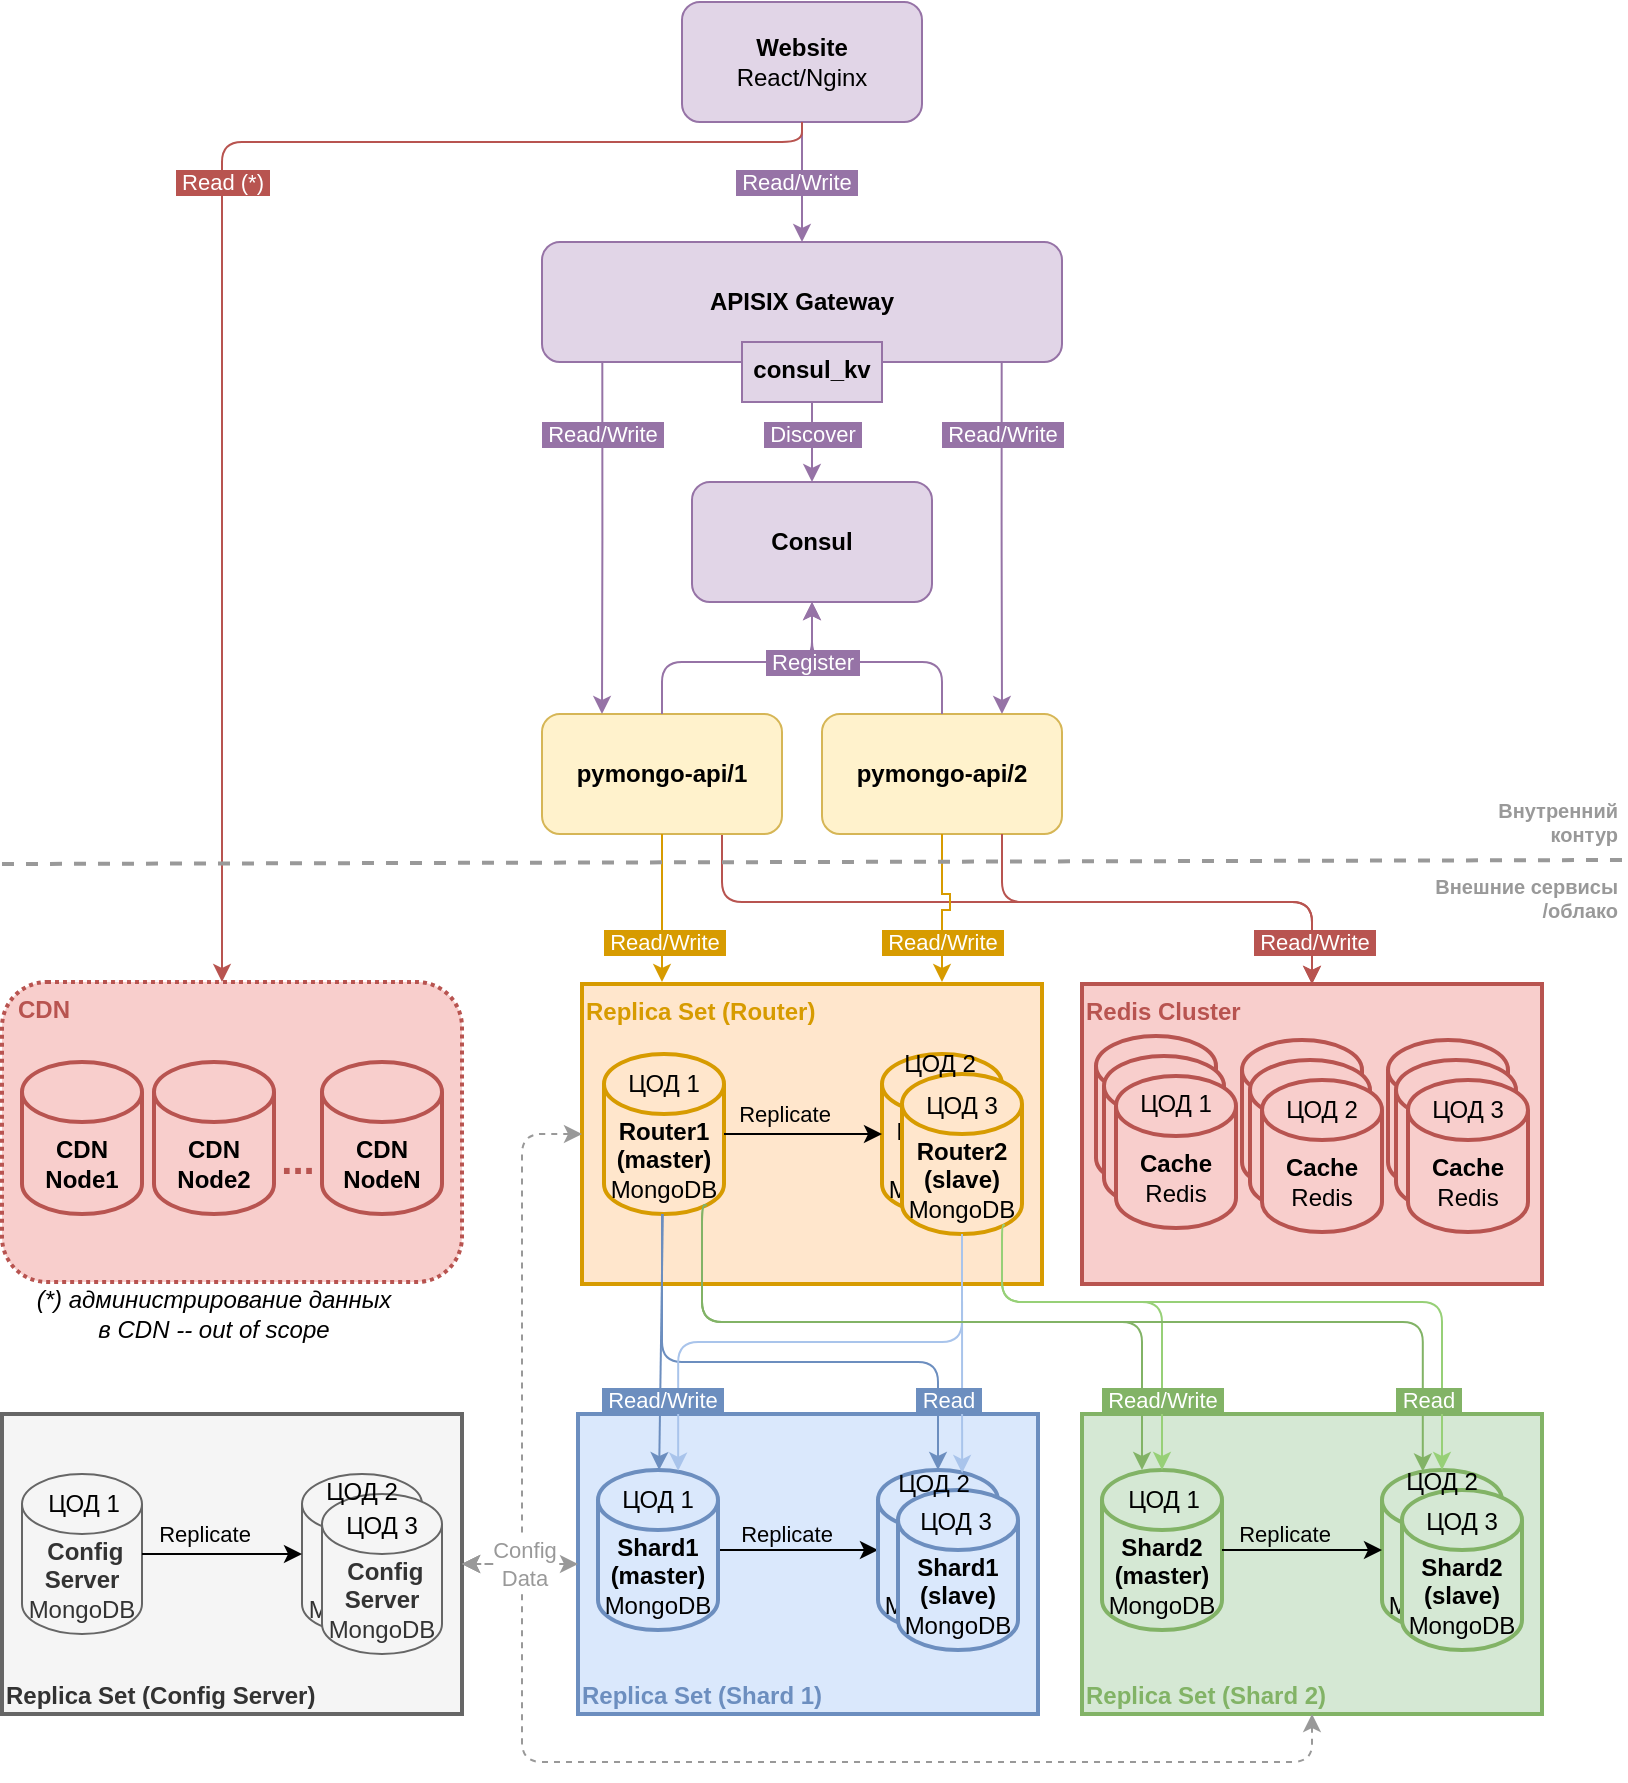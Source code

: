 <mxfile version="24.7.8" pages="6">
  <diagram name="step5" id="TYAEnKnxsqlxo-LMPr7B">
    <mxGraphModel dx="1434" dy="780" grid="1" gridSize="10" guides="1" tooltips="1" connect="1" arrows="1" fold="1" page="1" pageScale="1" pageWidth="827" pageHeight="1169" math="0" shadow="0">
      <root>
        <mxCell id="Ekgdef5SMbGr8qPMnuc0-0" />
        <mxCell id="Ekgdef5SMbGr8qPMnuc0-1" parent="Ekgdef5SMbGr8qPMnuc0-0" />
        <mxCell id="Ekgdef5SMbGr8qPMnuc0-2" style="edgeStyle=orthogonalEdgeStyle;rounded=1;orthogonalLoop=1;jettySize=auto;html=1;entryX=0.5;entryY=0;entryDx=0;entryDy=0;exitX=0.75;exitY=1;exitDx=0;exitDy=0;jumpStyle=none;jumpSize=6;fillColor=#f8cecc;strokeColor=#b85450;curved=0;" parent="Ekgdef5SMbGr8qPMnuc0-1" source="Ekgdef5SMbGr8qPMnuc0-11" target="Ekgdef5SMbGr8qPMnuc0-4" edge="1">
          <mxGeometry relative="1" as="geometry">
            <mxPoint x="550" y="430" as="sourcePoint" />
            <mxPoint x="675" y="511" as="targetPoint" />
            <Array as="points">
              <mxPoint x="370" y="460" />
              <mxPoint x="665" y="460" />
            </Array>
          </mxGeometry>
        </mxCell>
        <mxCell id="Ekgdef5SMbGr8qPMnuc0-3" value="Replica Set (Config Server)" style="rounded=0;whiteSpace=wrap;html=1;align=left;verticalAlign=bottom;fillColor=#f5f5f5;strokeWidth=2;strokeColor=#666666;fontStyle=1;fontColor=#333333;" parent="Ekgdef5SMbGr8qPMnuc0-1" vertex="1">
          <mxGeometry x="10" y="716" width="230" height="150" as="geometry" />
        </mxCell>
        <mxCell id="Ekgdef5SMbGr8qPMnuc0-4" value="Redis Cluster" style="rounded=0;whiteSpace=wrap;html=1;align=left;verticalAlign=top;fillColor=#f8cecc;strokeWidth=2;strokeColor=#b85450;fontStyle=1;fontColor=#B85450;" parent="Ekgdef5SMbGr8qPMnuc0-1" vertex="1">
          <mxGeometry x="550" y="501" width="230" height="150" as="geometry" />
        </mxCell>
        <mxCell id="Ekgdef5SMbGr8qPMnuc0-5" value="Replica Set (Shard 1)" style="rounded=0;whiteSpace=wrap;html=1;align=left;verticalAlign=bottom;fillColor=#dae8fc;strokeWidth=2;strokeColor=#6c8ebf;fontStyle=1;fontColor=#6C8EBF;" parent="Ekgdef5SMbGr8qPMnuc0-1" vertex="1">
          <mxGeometry x="298" y="716" width="230" height="150" as="geometry" />
        </mxCell>
        <mxCell id="Ekgdef5SMbGr8qPMnuc0-6" value="Replica Set (Shard 2)" style="rounded=0;whiteSpace=wrap;html=1;align=left;verticalAlign=bottom;fillColor=#d5e8d4;strokeWidth=2;strokeColor=#82b366;fontStyle=1;fontColor=#82B366;" parent="Ekgdef5SMbGr8qPMnuc0-1" vertex="1">
          <mxGeometry x="550" y="716" width="230" height="150" as="geometry" />
        </mxCell>
        <mxCell id="Ekgdef5SMbGr8qPMnuc0-7" value="Replica Set (Router)" style="rounded=0;whiteSpace=wrap;html=1;align=left;verticalAlign=top;fillColor=#ffe6cc;strokeWidth=2;strokeColor=#d79b00;fontStyle=1;fontColor=#D79B00;" parent="Ekgdef5SMbGr8qPMnuc0-1" vertex="1">
          <mxGeometry x="300" y="501" width="230" height="150" as="geometry" />
        </mxCell>
        <mxCell id="Ekgdef5SMbGr8qPMnuc0-8" style="edgeStyle=orthogonalEdgeStyle;rounded=0;orthogonalLoop=1;jettySize=auto;html=1;" parent="Ekgdef5SMbGr8qPMnuc0-1" source="Ekgdef5SMbGr8qPMnuc0-10" target="Ekgdef5SMbGr8qPMnuc0-20" edge="1">
          <mxGeometry relative="1" as="geometry" />
        </mxCell>
        <mxCell id="Ekgdef5SMbGr8qPMnuc0-9" value="Replicate" style="edgeLabel;html=1;align=center;verticalAlign=middle;resizable=0;points=[];labelBackgroundColor=none;fontStyle=0" parent="Ekgdef5SMbGr8qPMnuc0-8" vertex="1" connectable="0">
          <mxGeometry x="-0.16" relative="1" as="geometry">
            <mxPoint y="-8" as="offset" />
          </mxGeometry>
        </mxCell>
        <mxCell id="Ekgdef5SMbGr8qPMnuc0-10" value="&lt;b&gt;Shard1 (master)&lt;/b&gt;&lt;br&gt;MongoDB" style="shape=cylinder3;whiteSpace=wrap;html=1;boundedLbl=1;backgroundOutline=1;size=15;fillColor=#dae8fc;strokeColor=#6c8ebf;strokeWidth=2;" parent="Ekgdef5SMbGr8qPMnuc0-1" vertex="1">
          <mxGeometry x="308" y="744" width="60" height="80" as="geometry" />
        </mxCell>
        <mxCell id="Ekgdef5SMbGr8qPMnuc0-11" value="pymongo-api/1" style="rounded=1;whiteSpace=wrap;html=1;fontStyle=1;fillColor=#fff2cc;strokeColor=#d6b656;" parent="Ekgdef5SMbGr8qPMnuc0-1" vertex="1">
          <mxGeometry x="280" y="366" width="120" height="60" as="geometry" />
        </mxCell>
        <mxCell id="Ekgdef5SMbGr8qPMnuc0-12" value="&lt;b&gt;&amp;nbsp;Config Server&lt;br&gt;&lt;/b&gt;MongoDB" style="shape=cylinder3;whiteSpace=wrap;html=1;boundedLbl=1;backgroundOutline=1;size=15;fillColor=#f5f5f5;fontColor=#333333;strokeColor=#666666;" parent="Ekgdef5SMbGr8qPMnuc0-1" vertex="1">
          <mxGeometry x="160" y="746" width="60" height="80" as="geometry" />
        </mxCell>
        <mxCell id="Ekgdef5SMbGr8qPMnuc0-13" style="edgeStyle=orthogonalEdgeStyle;rounded=1;orthogonalLoop=1;jettySize=auto;html=1;startArrow=classic;startFill=1;dashed=1;strokeColor=#999999;entryX=1;entryY=0.5;entryDx=0;entryDy=0;exitX=0;exitY=0.5;exitDx=0;exitDy=0;curved=0;" parent="Ekgdef5SMbGr8qPMnuc0-1" source="Ekgdef5SMbGr8qPMnuc0-7" target="Ekgdef5SMbGr8qPMnuc0-3" edge="1">
          <mxGeometry relative="1" as="geometry" />
        </mxCell>
        <mxCell id="Ekgdef5SMbGr8qPMnuc0-14" value="&lt;b&gt;Router1 (master)&lt;/b&gt;&lt;br&gt;MongoDB" style="shape=cylinder3;whiteSpace=wrap;html=1;boundedLbl=1;backgroundOutline=1;size=15;fillColor=#ffe6cc;strokeColor=#d79b00;strokeWidth=2;" parent="Ekgdef5SMbGr8qPMnuc0-1" vertex="1">
          <mxGeometry x="311" y="536" width="60" height="80" as="geometry" />
        </mxCell>
        <mxCell id="Ekgdef5SMbGr8qPMnuc0-15" value="&lt;b&gt;Shard2 (master)&lt;/b&gt;&lt;br&gt;MongoDB" style="shape=cylinder3;whiteSpace=wrap;html=1;boundedLbl=1;backgroundOutline=1;size=15;fillColor=#d5e8d4;strokeColor=#82b366;strokeWidth=2;" parent="Ekgdef5SMbGr8qPMnuc0-1" vertex="1">
          <mxGeometry x="560" y="744" width="60" height="80" as="geometry" />
        </mxCell>
        <mxCell id="Ekgdef5SMbGr8qPMnuc0-16" style="edgeStyle=orthogonalEdgeStyle;rounded=1;orthogonalLoop=1;jettySize=auto;html=1;startArrow=classic;startFill=1;dashed=1;fontColor=#999999;strokeColor=#999999;entryX=1;entryY=0.5;entryDx=0;entryDy=0;exitX=0.5;exitY=1;exitDx=0;exitDy=0;curved=0;" parent="Ekgdef5SMbGr8qPMnuc0-1" source="Ekgdef5SMbGr8qPMnuc0-6" target="Ekgdef5SMbGr8qPMnuc0-3" edge="1">
          <mxGeometry relative="1" as="geometry">
            <mxPoint x="380" y="540" as="sourcePoint" />
            <mxPoint x="240" y="570" as="targetPoint" />
            <Array as="points">
              <mxPoint x="665" y="890" />
              <mxPoint x="270" y="890" />
              <mxPoint x="270" y="791" />
            </Array>
          </mxGeometry>
        </mxCell>
        <mxCell id="Ekgdef5SMbGr8qPMnuc0-17" style="edgeStyle=orthogonalEdgeStyle;rounded=0;orthogonalLoop=1;jettySize=auto;html=1;startArrow=classic;startFill=1;dashed=1;fontColor=#999999;strokeColor=#999999;exitX=0;exitY=0.5;exitDx=0;exitDy=0;entryX=1;entryY=0.5;entryDx=0;entryDy=0;" parent="Ekgdef5SMbGr8qPMnuc0-1" source="Ekgdef5SMbGr8qPMnuc0-5" target="Ekgdef5SMbGr8qPMnuc0-3" edge="1">
          <mxGeometry relative="1" as="geometry">
            <mxPoint x="440" y="710" as="sourcePoint" />
            <mxPoint x="157" y="660" as="targetPoint" />
            <Array as="points">
              <mxPoint x="260" y="791" />
              <mxPoint x="260" y="791" />
            </Array>
          </mxGeometry>
        </mxCell>
        <mxCell id="Ekgdef5SMbGr8qPMnuc0-18" value="Config&lt;div&gt;Data&lt;/div&gt;" style="edgeLabel;html=1;align=center;verticalAlign=middle;resizable=0;points=[];fontColor=#999999;" parent="Ekgdef5SMbGr8qPMnuc0-17" vertex="1" connectable="0">
          <mxGeometry x="0.536" y="1" relative="1" as="geometry">
            <mxPoint x="17" y="-1" as="offset" />
          </mxGeometry>
        </mxCell>
        <mxCell id="Ekgdef5SMbGr8qPMnuc0-19" value="&lt;b&gt;Shard2 (slave)&lt;/b&gt;&lt;br&gt;MongoDB" style="shape=cylinder3;whiteSpace=wrap;html=1;boundedLbl=1;backgroundOutline=1;size=15;fillColor=#d5e8d4;strokeColor=#82b366;strokeWidth=2;" parent="Ekgdef5SMbGr8qPMnuc0-1" vertex="1">
          <mxGeometry x="700" y="744" width="60" height="80" as="geometry" />
        </mxCell>
        <mxCell id="Ekgdef5SMbGr8qPMnuc0-20" value="&lt;b&gt;Shard1 (slave)&lt;/b&gt;&lt;br&gt;MongoDB" style="shape=cylinder3;whiteSpace=wrap;html=1;boundedLbl=1;backgroundOutline=1;size=15;fillColor=#dae8fc;strokeColor=#6c8ebf;strokeWidth=2;" parent="Ekgdef5SMbGr8qPMnuc0-1" vertex="1">
          <mxGeometry x="448" y="744" width="60" height="80" as="geometry" />
        </mxCell>
        <mxCell id="Ekgdef5SMbGr8qPMnuc0-21" value="&lt;b&gt;Shard1 (slave)&lt;/b&gt;&lt;br&gt;MongoDB" style="shape=cylinder3;whiteSpace=wrap;html=1;boundedLbl=1;backgroundOutline=1;size=15;fillColor=#dae8fc;strokeColor=#6c8ebf;strokeWidth=2;" parent="Ekgdef5SMbGr8qPMnuc0-1" vertex="1">
          <mxGeometry x="458" y="754" width="60" height="80" as="geometry" />
        </mxCell>
        <mxCell id="Ekgdef5SMbGr8qPMnuc0-22" value="&lt;b&gt;Shard2 (slave)&lt;/b&gt;&lt;br&gt;MongoDB" style="shape=cylinder3;whiteSpace=wrap;html=1;boundedLbl=1;backgroundOutline=1;size=15;fillColor=#d5e8d4;strokeColor=#82b366;strokeWidth=2;" parent="Ekgdef5SMbGr8qPMnuc0-1" vertex="1">
          <mxGeometry x="710" y="754" width="60" height="80" as="geometry" />
        </mxCell>
        <mxCell id="Ekgdef5SMbGr8qPMnuc0-23" style="edgeStyle=orthogonalEdgeStyle;rounded=0;orthogonalLoop=1;jettySize=auto;html=1;" parent="Ekgdef5SMbGr8qPMnuc0-1" source="Ekgdef5SMbGr8qPMnuc0-15" target="Ekgdef5SMbGr8qPMnuc0-19" edge="1">
          <mxGeometry relative="1" as="geometry">
            <mxPoint x="290" y="794" as="sourcePoint" />
            <mxPoint x="370" y="794" as="targetPoint" />
          </mxGeometry>
        </mxCell>
        <mxCell id="Ekgdef5SMbGr8qPMnuc0-24" value="Replicate" style="edgeLabel;html=1;align=center;verticalAlign=middle;resizable=0;points=[];fontStyle=0;labelBackgroundColor=none;" parent="Ekgdef5SMbGr8qPMnuc0-23" vertex="1" connectable="0">
          <mxGeometry x="-0.16" relative="1" as="geometry">
            <mxPoint x="-3" y="-8" as="offset" />
          </mxGeometry>
        </mxCell>
        <mxCell id="Ekgdef5SMbGr8qPMnuc0-25" value="&lt;b&gt;Cache&lt;/b&gt;&lt;br&gt;Redis" style="shape=cylinder3;whiteSpace=wrap;html=1;boundedLbl=1;backgroundOutline=1;size=15;fillColor=#f8cecc;strokeColor=#b85450;strokeWidth=2;" parent="Ekgdef5SMbGr8qPMnuc0-1" vertex="1">
          <mxGeometry x="630" y="529" width="60" height="76" as="geometry" />
        </mxCell>
        <mxCell id="Ekgdef5SMbGr8qPMnuc0-26" style="edgeStyle=orthogonalEdgeStyle;rounded=0;orthogonalLoop=1;jettySize=auto;html=1;fillColor=#ffe6cc;strokeColor=#d79b00;" parent="Ekgdef5SMbGr8qPMnuc0-1" source="Ekgdef5SMbGr8qPMnuc0-11" edge="1">
          <mxGeometry relative="1" as="geometry">
            <mxPoint x="340" y="500" as="targetPoint" />
          </mxGeometry>
        </mxCell>
        <mxCell id="Ekgdef5SMbGr8qPMnuc0-27" value="&amp;nbsp;Read/Write&amp;nbsp;" style="edgeLabel;html=1;align=center;verticalAlign=middle;resizable=0;points=[];fontColor=#FFFFFF;labelBackgroundColor=#D79B00;" parent="Ekgdef5SMbGr8qPMnuc0-26" vertex="1" connectable="0">
          <mxGeometry x="-0.143" y="2" relative="1" as="geometry">
            <mxPoint x="-1" y="22" as="offset" />
          </mxGeometry>
        </mxCell>
        <mxCell id="Ekgdef5SMbGr8qPMnuc0-28" value="pymongo-api/2" style="rounded=1;whiteSpace=wrap;html=1;fontStyle=1;fillColor=#fff2cc;strokeColor=#d6b656;" parent="Ekgdef5SMbGr8qPMnuc0-1" vertex="1">
          <mxGeometry x="420" y="366" width="120" height="60" as="geometry" />
        </mxCell>
        <mxCell id="Ekgdef5SMbGr8qPMnuc0-29" value="&lt;b&gt;Router2 (slave)&lt;/b&gt;&lt;br&gt;MongoDB" style="shape=cylinder3;whiteSpace=wrap;html=1;boundedLbl=1;backgroundOutline=1;size=15;fillColor=#ffe6cc;strokeColor=#d79b00;strokeWidth=2;" parent="Ekgdef5SMbGr8qPMnuc0-1" vertex="1">
          <mxGeometry x="450" y="536" width="60" height="80" as="geometry" />
        </mxCell>
        <mxCell id="Ekgdef5SMbGr8qPMnuc0-30" style="rounded=0;orthogonalLoop=1;jettySize=auto;html=1;jumpStyle=sharp;jumpSize=8;fillColor=#ffe6cc;strokeColor=#d79b00;curved=0;" parent="Ekgdef5SMbGr8qPMnuc0-1" source="Ekgdef5SMbGr8qPMnuc0-28" edge="1">
          <mxGeometry relative="1" as="geometry">
            <mxPoint x="480" y="500" as="targetPoint" />
          </mxGeometry>
        </mxCell>
        <mxCell id="Ekgdef5SMbGr8qPMnuc0-31" value="&amp;nbsp;Read/Write&amp;nbsp;" style="edgeLabel;html=1;align=center;verticalAlign=middle;resizable=0;points=[];fontColor=#FFFFFF;labelBackgroundColor=#D79B00;" parent="Ekgdef5SMbGr8qPMnuc0-30" vertex="1" connectable="0">
          <mxGeometry x="-0.143" y="2" relative="1" as="geometry">
            <mxPoint x="-2" y="22" as="offset" />
          </mxGeometry>
        </mxCell>
        <mxCell id="Ekgdef5SMbGr8qPMnuc0-32" style="edgeStyle=orthogonalEdgeStyle;rounded=0;orthogonalLoop=1;jettySize=auto;html=1;" parent="Ekgdef5SMbGr8qPMnuc0-1" source="Ekgdef5SMbGr8qPMnuc0-14" target="Ekgdef5SMbGr8qPMnuc0-29" edge="1">
          <mxGeometry relative="1" as="geometry">
            <mxPoint x="370" y="585.77" as="sourcePoint" />
            <mxPoint x="450" y="585.77" as="targetPoint" />
          </mxGeometry>
        </mxCell>
        <mxCell id="Ekgdef5SMbGr8qPMnuc0-33" value="Replicate" style="edgeLabel;html=1;align=center;verticalAlign=middle;resizable=0;points=[];fontStyle=0;labelBackgroundColor=none;" parent="Ekgdef5SMbGr8qPMnuc0-32" vertex="1" connectable="0">
          <mxGeometry x="-0.16" relative="1" as="geometry">
            <mxPoint x="-3" y="-10" as="offset" />
          </mxGeometry>
        </mxCell>
        <mxCell id="Ekgdef5SMbGr8qPMnuc0-34" style="edgeStyle=orthogonalEdgeStyle;rounded=0;orthogonalLoop=1;jettySize=auto;html=1;entryX=0.25;entryY=0;entryDx=0;entryDy=0;exitX=0.116;exitY=0.954;exitDx=0;exitDy=0;fillColor=#e1d5e7;strokeColor=#9673a6;exitPerimeter=0;" parent="Ekgdef5SMbGr8qPMnuc0-1" source="Ekgdef5SMbGr8qPMnuc0-38" target="Ekgdef5SMbGr8qPMnuc0-11" edge="1">
          <mxGeometry relative="1" as="geometry" />
        </mxCell>
        <mxCell id="Ekgdef5SMbGr8qPMnuc0-35" value="&amp;nbsp;Read/Write&amp;nbsp;" style="edgeLabel;html=1;align=center;verticalAlign=middle;resizable=0;points=[];fontColor=#FFFFFF;labelBackgroundColor=#9673A6;" parent="Ekgdef5SMbGr8qPMnuc0-34" vertex="1" connectable="0">
          <mxGeometry x="-0.212" y="3" relative="1" as="geometry">
            <mxPoint x="-3" y="-32" as="offset" />
          </mxGeometry>
        </mxCell>
        <mxCell id="Ekgdef5SMbGr8qPMnuc0-36" style="edgeStyle=orthogonalEdgeStyle;rounded=1;orthogonalLoop=1;jettySize=auto;html=1;entryX=0.75;entryY=0;entryDx=0;entryDy=0;fillColor=#e1d5e7;strokeColor=#9673a6;curved=0;exitX=0.884;exitY=0.985;exitDx=0;exitDy=0;exitPerimeter=0;" parent="Ekgdef5SMbGr8qPMnuc0-1" source="Ekgdef5SMbGr8qPMnuc0-38" target="Ekgdef5SMbGr8qPMnuc0-28" edge="1">
          <mxGeometry relative="1" as="geometry" />
        </mxCell>
        <mxCell id="Ekgdef5SMbGr8qPMnuc0-37" value="&amp;nbsp;Read/Write&amp;nbsp;" style="edgeLabel;html=1;align=center;verticalAlign=middle;resizable=0;points=[];fontColor=#FFFFFF;labelBackgroundColor=#9673A6;" parent="Ekgdef5SMbGr8qPMnuc0-36" vertex="1" connectable="0">
          <mxGeometry x="0.214" y="4" relative="1" as="geometry">
            <mxPoint x="-4" y="-71" as="offset" />
          </mxGeometry>
        </mxCell>
        <mxCell id="Ekgdef5SMbGr8qPMnuc0-38" value="APISIX Gateway" style="rounded=1;whiteSpace=wrap;html=1;fillColor=#e1d5e7;strokeColor=#9673a6;fontStyle=1" parent="Ekgdef5SMbGr8qPMnuc0-1" vertex="1">
          <mxGeometry x="280" y="130" width="260" height="60" as="geometry" />
        </mxCell>
        <mxCell id="Ekgdef5SMbGr8qPMnuc0-39" value="Consul" style="rounded=1;whiteSpace=wrap;html=1;fillColor=#e1d5e7;strokeColor=#9673a6;fontStyle=1" parent="Ekgdef5SMbGr8qPMnuc0-1" vertex="1">
          <mxGeometry x="355" y="250" width="120" height="60" as="geometry" />
        </mxCell>
        <mxCell id="Ekgdef5SMbGr8qPMnuc0-40" style="edgeStyle=orthogonalEdgeStyle;rounded=0;orthogonalLoop=1;jettySize=auto;html=1;fillColor=#e1d5e7;strokeColor=#9673a6;" parent="Ekgdef5SMbGr8qPMnuc0-1" source="Ekgdef5SMbGr8qPMnuc0-42" target="Ekgdef5SMbGr8qPMnuc0-39" edge="1">
          <mxGeometry relative="1" as="geometry" />
        </mxCell>
        <mxCell id="Ekgdef5SMbGr8qPMnuc0-41" value="&amp;nbsp;Discover&amp;nbsp;" style="edgeLabel;html=1;align=center;verticalAlign=middle;resizable=0;points=[];fontColor=#FFFFFF;labelBackgroundColor=#9673A6;" parent="Ekgdef5SMbGr8qPMnuc0-40" vertex="1" connectable="0">
          <mxGeometry x="-0.202" relative="1" as="geometry">
            <mxPoint as="offset" />
          </mxGeometry>
        </mxCell>
        <mxCell id="Ekgdef5SMbGr8qPMnuc0-42" value="&lt;span style=&quot;color: rgb(0, 0, 0); font-family: Helvetica; font-size: 12px; font-style: normal; font-variant-ligatures: normal; font-variant-caps: normal; letter-spacing: normal; orphans: 2; text-indent: 0px; text-transform: none; widows: 2; word-spacing: 0px; -webkit-text-stroke-width: 0px; white-space: normal; text-decoration-thickness: initial; text-decoration-style: initial; text-decoration-color: initial; float: none; display: inline !important;&quot;&gt;consul_kv&lt;/span&gt;" style="text;whiteSpace=wrap;html=1;strokeColor=#9673a6;align=center;fillColor=#e1d5e7;labelBackgroundColor=none;fontStyle=1" parent="Ekgdef5SMbGr8qPMnuc0-1" vertex="1">
          <mxGeometry x="380" y="180" width="70" height="30" as="geometry" />
        </mxCell>
        <mxCell id="Ekgdef5SMbGr8qPMnuc0-43" style="edgeStyle=orthogonalEdgeStyle;rounded=1;orthogonalLoop=1;jettySize=auto;html=1;entryX=0.5;entryY=1;entryDx=0;entryDy=0;fillColor=#e1d5e7;strokeColor=#9673a6;curved=0;" parent="Ekgdef5SMbGr8qPMnuc0-1" source="Ekgdef5SMbGr8qPMnuc0-28" target="Ekgdef5SMbGr8qPMnuc0-39" edge="1">
          <mxGeometry relative="1" as="geometry">
            <Array as="points">
              <mxPoint x="480" y="340" />
              <mxPoint x="415" y="340" />
            </Array>
          </mxGeometry>
        </mxCell>
        <mxCell id="Ekgdef5SMbGr8qPMnuc0-44" value="&lt;b&gt;Cache&lt;/b&gt;&lt;br&gt;Redis" style="shape=cylinder3;whiteSpace=wrap;html=1;boundedLbl=1;backgroundOutline=1;size=15;fillColor=#f8cecc;strokeColor=#b85450;strokeWidth=2;" parent="Ekgdef5SMbGr8qPMnuc0-1" vertex="1">
          <mxGeometry x="634" y="539" width="60" height="76" as="geometry" />
        </mxCell>
        <mxCell id="Ekgdef5SMbGr8qPMnuc0-45" value="&lt;b&gt;Cache&lt;/b&gt;&lt;br&gt;Redis" style="shape=cylinder3;whiteSpace=wrap;html=1;boundedLbl=1;backgroundOutline=1;size=15;fillColor=#f8cecc;strokeColor=#b85450;strokeWidth=2;" parent="Ekgdef5SMbGr8qPMnuc0-1" vertex="1">
          <mxGeometry x="640" y="549" width="60" height="76" as="geometry" />
        </mxCell>
        <mxCell id="Ekgdef5SMbGr8qPMnuc0-46" value="&lt;b&gt;Cache&lt;/b&gt;&lt;br&gt;Redis" style="shape=cylinder3;whiteSpace=wrap;html=1;boundedLbl=1;backgroundOutline=1;size=15;fillColor=#f8cecc;strokeColor=#b85450;strokeWidth=2;" parent="Ekgdef5SMbGr8qPMnuc0-1" vertex="1">
          <mxGeometry x="557" y="527" width="60" height="76" as="geometry" />
        </mxCell>
        <mxCell id="Ekgdef5SMbGr8qPMnuc0-47" value="&lt;b&gt;Cache&lt;/b&gt;&lt;br&gt;Redis" style="shape=cylinder3;whiteSpace=wrap;html=1;boundedLbl=1;backgroundOutline=1;size=15;fillColor=#f8cecc;strokeColor=#b85450;strokeWidth=2;" parent="Ekgdef5SMbGr8qPMnuc0-1" vertex="1">
          <mxGeometry x="561" y="537" width="60" height="76" as="geometry" />
        </mxCell>
        <mxCell id="Ekgdef5SMbGr8qPMnuc0-48" value="&lt;b&gt;Cache&lt;/b&gt;&lt;br&gt;Redis" style="shape=cylinder3;whiteSpace=wrap;html=1;boundedLbl=1;backgroundOutline=1;size=15;fillColor=#f8cecc;strokeColor=#b85450;strokeWidth=2;" parent="Ekgdef5SMbGr8qPMnuc0-1" vertex="1">
          <mxGeometry x="567" y="547" width="60" height="76" as="geometry" />
        </mxCell>
        <mxCell id="Ekgdef5SMbGr8qPMnuc0-49" style="edgeStyle=orthogonalEdgeStyle;rounded=1;orthogonalLoop=1;jettySize=auto;html=1;exitX=0.75;exitY=1;exitDx=0;exitDy=0;entryX=0.5;entryY=0;entryDx=0;entryDy=0;fillColor=#f8cecc;strokeColor=#b85450;curved=0;" parent="Ekgdef5SMbGr8qPMnuc0-1" source="Ekgdef5SMbGr8qPMnuc0-28" target="Ekgdef5SMbGr8qPMnuc0-4" edge="1">
          <mxGeometry relative="1" as="geometry">
            <mxPoint x="410" y="170" as="sourcePoint" />
            <mxPoint x="520" y="400" as="targetPoint" />
            <Array as="points">
              <mxPoint x="510" y="460" />
              <mxPoint x="665" y="460" />
            </Array>
          </mxGeometry>
        </mxCell>
        <mxCell id="Ekgdef5SMbGr8qPMnuc0-50" value="&amp;nbsp;Read/Write&amp;nbsp;" style="edgeLabel;html=1;align=center;verticalAlign=middle;resizable=0;points=[];fontColor=#FFFFFF;labelBackgroundColor=#B85450;spacing=2;spacingLeft=0;spacingRight=0;" parent="Ekgdef5SMbGr8qPMnuc0-49" vertex="1" connectable="0">
          <mxGeometry x="0.214" y="4" relative="1" as="geometry">
            <mxPoint x="50" y="24" as="offset" />
          </mxGeometry>
        </mxCell>
        <mxCell id="Ekgdef5SMbGr8qPMnuc0-51" value="&lt;b&gt;&amp;nbsp;Config Server&lt;br&gt;&lt;/b&gt;MongoDB" style="shape=cylinder3;whiteSpace=wrap;html=1;boundedLbl=1;backgroundOutline=1;size=15;fillColor=#f5f5f5;fontColor=#333333;strokeColor=#666666;" parent="Ekgdef5SMbGr8qPMnuc0-1" vertex="1">
          <mxGeometry x="20" y="746" width="60" height="80" as="geometry" />
        </mxCell>
        <mxCell id="Ekgdef5SMbGr8qPMnuc0-52" style="edgeStyle=orthogonalEdgeStyle;rounded=0;orthogonalLoop=1;jettySize=auto;html=1;exitX=1;exitY=0.5;exitDx=0;exitDy=0;exitPerimeter=0;entryX=0;entryY=0.5;entryDx=0;entryDy=0;entryPerimeter=0;" parent="Ekgdef5SMbGr8qPMnuc0-1" source="Ekgdef5SMbGr8qPMnuc0-51" target="Ekgdef5SMbGr8qPMnuc0-12" edge="1">
          <mxGeometry relative="1" as="geometry">
            <mxPoint x="80" y="795.71" as="sourcePoint" />
            <mxPoint x="160" y="795.71" as="targetPoint" />
          </mxGeometry>
        </mxCell>
        <mxCell id="Ekgdef5SMbGr8qPMnuc0-53" value="Replicate" style="edgeLabel;html=1;align=center;verticalAlign=middle;resizable=0;points=[];fontStyle=0;labelBackgroundColor=none;" parent="Ekgdef5SMbGr8qPMnuc0-52" vertex="1" connectable="0">
          <mxGeometry x="-0.16" relative="1" as="geometry">
            <mxPoint x="-3" y="-10" as="offset" />
          </mxGeometry>
        </mxCell>
        <mxCell id="Ekgdef5SMbGr8qPMnuc0-54" value="&lt;b&gt;&amp;nbsp;Config Server&lt;br&gt;&lt;/b&gt;MongoDB" style="shape=cylinder3;whiteSpace=wrap;html=1;boundedLbl=1;backgroundOutline=1;size=15;fillColor=#f5f5f5;fontColor=#333333;strokeColor=#666666;" parent="Ekgdef5SMbGr8qPMnuc0-1" vertex="1">
          <mxGeometry x="170" y="756" width="60" height="80" as="geometry" />
        </mxCell>
        <mxCell id="Ekgdef5SMbGr8qPMnuc0-55" value="&lt;b&gt;Router2 (slave)&lt;/b&gt;&lt;br&gt;MongoDB" style="shape=cylinder3;whiteSpace=wrap;html=1;boundedLbl=1;backgroundOutline=1;size=15;fillColor=#ffe6cc;strokeColor=#d79b00;strokeWidth=2;" parent="Ekgdef5SMbGr8qPMnuc0-1" vertex="1">
          <mxGeometry x="460" y="546" width="60" height="80" as="geometry" />
        </mxCell>
        <mxCell id="Ekgdef5SMbGr8qPMnuc0-56" value="&lt;b&gt;Cache&lt;/b&gt;&lt;br&gt;Redis" style="shape=cylinder3;whiteSpace=wrap;html=1;boundedLbl=1;backgroundOutline=1;size=15;fillColor=#f8cecc;strokeColor=#b85450;strokeWidth=2;" parent="Ekgdef5SMbGr8qPMnuc0-1" vertex="1">
          <mxGeometry x="703" y="529" width="60" height="76" as="geometry" />
        </mxCell>
        <mxCell id="Ekgdef5SMbGr8qPMnuc0-57" value="&lt;b&gt;Cache&lt;/b&gt;&lt;br&gt;Redis" style="shape=cylinder3;whiteSpace=wrap;html=1;boundedLbl=1;backgroundOutline=1;size=15;fillColor=#f8cecc;strokeColor=#b85450;strokeWidth=2;" parent="Ekgdef5SMbGr8qPMnuc0-1" vertex="1">
          <mxGeometry x="707" y="539" width="60" height="76" as="geometry" />
        </mxCell>
        <mxCell id="Ekgdef5SMbGr8qPMnuc0-58" value="&lt;b&gt;Cache&lt;/b&gt;&lt;br&gt;Redis" style="shape=cylinder3;whiteSpace=wrap;html=1;boundedLbl=1;backgroundOutline=1;size=15;fillColor=#f8cecc;strokeColor=#b85450;strokeWidth=2;" parent="Ekgdef5SMbGr8qPMnuc0-1" vertex="1">
          <mxGeometry x="713" y="549" width="60" height="76" as="geometry" />
        </mxCell>
        <mxCell id="Ekgdef5SMbGr8qPMnuc0-59" style="edgeStyle=orthogonalEdgeStyle;rounded=1;orthogonalLoop=1;jettySize=auto;html=1;entryX=0.5;entryY=1;entryDx=0;entryDy=0;fillColor=#e1d5e7;strokeColor=#9673a6;curved=0;" parent="Ekgdef5SMbGr8qPMnuc0-1" source="Ekgdef5SMbGr8qPMnuc0-11" target="Ekgdef5SMbGr8qPMnuc0-39" edge="1">
          <mxGeometry relative="1" as="geometry">
            <Array as="points">
              <mxPoint x="340" y="340" />
              <mxPoint x="415" y="340" />
            </Array>
          </mxGeometry>
        </mxCell>
        <mxCell id="Ekgdef5SMbGr8qPMnuc0-60" value="&amp;nbsp;Register&amp;nbsp;" style="edgeLabel;html=1;align=center;verticalAlign=middle;resizable=0;points=[];fontColor=#FFFFFF;labelBackgroundColor=#9673A6;" parent="Ekgdef5SMbGr8qPMnuc0-59" vertex="1" connectable="0">
          <mxGeometry x="-0.181" relative="1" as="geometry">
            <mxPoint x="47" as="offset" />
          </mxGeometry>
        </mxCell>
        <mxCell id="Ekgdef5SMbGr8qPMnuc0-61" style="edgeStyle=orthogonalEdgeStyle;rounded=1;orthogonalLoop=1;jettySize=auto;html=1;fillColor=#dae8fc;strokeColor=#A9C4EB;curved=0;entryX=0.701;entryY=0.019;entryDx=0;entryDy=0;entryPerimeter=0;jumpStyle=sharp;" parent="Ekgdef5SMbGr8qPMnuc0-1" source="Ekgdef5SMbGr8qPMnuc0-55" target="Ekgdef5SMbGr8qPMnuc0-20" edge="1">
          <mxGeometry relative="1" as="geometry">
            <mxPoint x="350" y="626" as="sourcePoint" />
            <mxPoint x="478" y="740" as="targetPoint" />
            <Array as="points" />
          </mxGeometry>
        </mxCell>
        <mxCell id="Ekgdef5SMbGr8qPMnuc0-62" style="edgeStyle=orthogonalEdgeStyle;rounded=1;orthogonalLoop=1;jettySize=auto;html=1;entryX=0.5;entryY=0;entryDx=0;entryDy=0;entryPerimeter=0;fillColor=#dae8fc;strokeColor=#6c8ebf;curved=0;" parent="Ekgdef5SMbGr8qPMnuc0-1" source="Ekgdef5SMbGr8qPMnuc0-14" target="Ekgdef5SMbGr8qPMnuc0-20" edge="1">
          <mxGeometry relative="1" as="geometry">
            <Array as="points">
              <mxPoint x="340" y="690" />
              <mxPoint x="478" y="690" />
            </Array>
          </mxGeometry>
        </mxCell>
        <mxCell id="Ekgdef5SMbGr8qPMnuc0-63" value="&amp;nbsp;Read&amp;nbsp;" style="edgeLabel;html=1;align=center;verticalAlign=middle;resizable=0;points=[];labelBackgroundColor=#6C8EBF;fontColor=#FFFFFF;" parent="Ekgdef5SMbGr8qPMnuc0-62" vertex="1" connectable="0">
          <mxGeometry x="0.595" relative="1" as="geometry">
            <mxPoint x="5" y="19" as="offset" />
          </mxGeometry>
        </mxCell>
        <mxCell id="Ekgdef5SMbGr8qPMnuc0-64" style="edgeStyle=orthogonalEdgeStyle;rounded=1;orthogonalLoop=1;jettySize=auto;html=1;fillColor=#dae8fc;strokeColor=#A9C4EB;curved=0;entryX=0.668;entryY=0.005;entryDx=0;entryDy=0;entryPerimeter=0;exitX=0.5;exitY=1;exitDx=0;exitDy=0;exitPerimeter=0;" parent="Ekgdef5SMbGr8qPMnuc0-1" source="Ekgdef5SMbGr8qPMnuc0-55" target="Ekgdef5SMbGr8qPMnuc0-10" edge="1">
          <mxGeometry relative="1" as="geometry">
            <mxPoint x="500" y="636" as="sourcePoint" />
            <mxPoint x="500" y="756" as="targetPoint" />
            <Array as="points">
              <mxPoint x="490" y="680" />
              <mxPoint x="348" y="680" />
            </Array>
          </mxGeometry>
        </mxCell>
        <mxCell id="Ekgdef5SMbGr8qPMnuc0-65" style="rounded=0;orthogonalLoop=1;jettySize=auto;html=1;fillColor=#dae8fc;strokeColor=#6c8ebf;" parent="Ekgdef5SMbGr8qPMnuc0-1" source="Ekgdef5SMbGr8qPMnuc0-14" target="Ekgdef5SMbGr8qPMnuc0-10" edge="1">
          <mxGeometry relative="1" as="geometry" />
        </mxCell>
        <mxCell id="Ekgdef5SMbGr8qPMnuc0-66" value="&amp;nbsp;Read/Write&amp;nbsp;" style="edgeLabel;html=1;align=center;verticalAlign=middle;resizable=0;points=[];labelBackgroundColor=#6C8EBF;fontColor=#FFFFFF;" parent="Ekgdef5SMbGr8qPMnuc0-65" vertex="1" connectable="0">
          <mxGeometry x="0.556" y="1" relative="1" as="geometry">
            <mxPoint y="-7" as="offset" />
          </mxGeometry>
        </mxCell>
        <mxCell id="Ekgdef5SMbGr8qPMnuc0-67" style="edgeStyle=orthogonalEdgeStyle;rounded=1;orthogonalLoop=1;jettySize=auto;html=1;fillColor=#d5e8d4;strokeColor=#82b366;curved=0;exitX=0.855;exitY=1;exitDx=0;exitDy=-4.35;exitPerimeter=0;" parent="Ekgdef5SMbGr8qPMnuc0-1" source="Ekgdef5SMbGr8qPMnuc0-14" target="Ekgdef5SMbGr8qPMnuc0-15" edge="1">
          <mxGeometry relative="1" as="geometry">
            <mxPoint x="521" y="632" as="sourcePoint" />
            <mxPoint x="575" y="740" as="targetPoint" />
            <Array as="points">
              <mxPoint x="360" y="612" />
              <mxPoint x="360" y="670" />
              <mxPoint x="580" y="670" />
            </Array>
          </mxGeometry>
        </mxCell>
        <mxCell id="Ekgdef5SMbGr8qPMnuc0-68" style="edgeStyle=orthogonalEdgeStyle;rounded=1;orthogonalLoop=1;jettySize=auto;html=1;fillColor=#d5e8d4;strokeColor=#97D077;curved=0;exitX=0.855;exitY=1;exitDx=0;exitDy=-4.35;exitPerimeter=0;" parent="Ekgdef5SMbGr8qPMnuc0-1" source="Ekgdef5SMbGr8qPMnuc0-55" target="Ekgdef5SMbGr8qPMnuc0-15" edge="1">
          <mxGeometry relative="1" as="geometry">
            <mxPoint x="511.3" y="640.06" as="sourcePoint" />
            <mxPoint x="590.0" y="762.41" as="targetPoint" />
            <Array as="points">
              <mxPoint x="510" y="622" />
              <mxPoint x="510" y="660" />
              <mxPoint x="590" y="660" />
            </Array>
          </mxGeometry>
        </mxCell>
        <mxCell id="Ekgdef5SMbGr8qPMnuc0-69" value="&amp;nbsp;Read/Write&amp;nbsp;" style="edgeLabel;html=1;align=center;verticalAlign=middle;resizable=0;points=[];labelBackgroundColor=#82B366;fontColor=#FFFFFF;" parent="Ekgdef5SMbGr8qPMnuc0-68" vertex="1" connectable="0">
          <mxGeometry x="0.497" relative="1" as="geometry">
            <mxPoint y="16" as="offset" />
          </mxGeometry>
        </mxCell>
        <mxCell id="Ekgdef5SMbGr8qPMnuc0-70" style="edgeStyle=orthogonalEdgeStyle;rounded=1;orthogonalLoop=1;jettySize=auto;html=1;fillColor=#d5e8d4;strokeColor=#82b366;curved=0;entryX=0.34;entryY=0.009;entryDx=0;entryDy=0;entryPerimeter=0;exitX=0.855;exitY=1;exitDx=0;exitDy=-4.35;exitPerimeter=0;jumpStyle=none;" parent="Ekgdef5SMbGr8qPMnuc0-1" source="Ekgdef5SMbGr8qPMnuc0-14" target="Ekgdef5SMbGr8qPMnuc0-19" edge="1">
          <mxGeometry relative="1" as="geometry">
            <mxPoint x="372" y="622" as="sourcePoint" />
            <mxPoint x="590" y="754" as="targetPoint" />
            <Array as="points">
              <mxPoint x="360" y="612" />
              <mxPoint x="360" y="670" />
              <mxPoint x="720" y="670" />
            </Array>
          </mxGeometry>
        </mxCell>
        <mxCell id="Ekgdef5SMbGr8qPMnuc0-71" style="edgeStyle=orthogonalEdgeStyle;rounded=1;orthogonalLoop=1;jettySize=auto;html=1;fillColor=#d5e8d4;strokeColor=#97D077;curved=0;exitX=0.855;exitY=1;exitDx=0;exitDy=-4.35;exitPerimeter=0;entryX=0.5;entryY=0;entryDx=0;entryDy=0;entryPerimeter=0;" parent="Ekgdef5SMbGr8qPMnuc0-1" source="Ekgdef5SMbGr8qPMnuc0-55" target="Ekgdef5SMbGr8qPMnuc0-19" edge="1">
          <mxGeometry relative="1" as="geometry">
            <mxPoint x="521" y="632" as="sourcePoint" />
            <mxPoint x="600" y="754" as="targetPoint" />
            <Array as="points">
              <mxPoint x="510" y="622" />
              <mxPoint x="510" y="660" />
              <mxPoint x="730" y="660" />
            </Array>
          </mxGeometry>
        </mxCell>
        <mxCell id="Ekgdef5SMbGr8qPMnuc0-72" value="&amp;nbsp;Read&amp;nbsp;" style="edgeLabel;html=1;align=center;verticalAlign=middle;resizable=0;points=[];labelBackgroundColor=#82B366;fontColor=#FFFFFF;" parent="Ekgdef5SMbGr8qPMnuc0-71" vertex="1" connectable="0">
          <mxGeometry x="0.69" relative="1" as="geometry">
            <mxPoint x="-7" y="18" as="offset" />
          </mxGeometry>
        </mxCell>
        <mxCell id="Ekgdef5SMbGr8qPMnuc0-73" value="Website&lt;div&gt;&lt;span style=&quot;font-weight: normal;&quot;&gt;React/Nginx&lt;/span&gt;&lt;/div&gt;" style="rounded=1;whiteSpace=wrap;html=1;fillColor=#e1d5e7;strokeColor=#9673a6;fontStyle=1" parent="Ekgdef5SMbGr8qPMnuc0-1" vertex="1">
          <mxGeometry x="350" y="10" width="120" height="60" as="geometry" />
        </mxCell>
        <mxCell id="Ekgdef5SMbGr8qPMnuc0-74" style="rounded=0;orthogonalLoop=1;jettySize=auto;html=1;fillColor=#e1d5e7;strokeColor=#9673a6;" parent="Ekgdef5SMbGr8qPMnuc0-1" source="Ekgdef5SMbGr8qPMnuc0-73" target="Ekgdef5SMbGr8qPMnuc0-38" edge="1">
          <mxGeometry relative="1" as="geometry">
            <mxPoint x="320" y="200" as="sourcePoint" />
            <mxPoint x="320" y="400" as="targetPoint" />
          </mxGeometry>
        </mxCell>
        <mxCell id="Ekgdef5SMbGr8qPMnuc0-75" value="&amp;nbsp;Read/Write&amp;nbsp;" style="edgeLabel;html=1;align=center;verticalAlign=middle;resizable=0;points=[];fontColor=#FFFFFF;labelBackgroundColor=#9673A6;" parent="Ekgdef5SMbGr8qPMnuc0-74" vertex="1" connectable="0">
          <mxGeometry x="-0.212" y="3" relative="1" as="geometry">
            <mxPoint x="-6" y="6" as="offset" />
          </mxGeometry>
        </mxCell>
        <mxCell id="o68jpGcQM6vvpaCcqjMC-1" value="CDN" style="rounded=1;whiteSpace=wrap;html=1;align=left;verticalAlign=top;strokeWidth=2;fontStyle=1;fillColor=#f8cecc;strokeColor=#b85450;glass=0;shadow=0;dashed=1;dashPattern=1 1;spacingLeft=6;fontColor=#B85450;" parent="Ekgdef5SMbGr8qPMnuc0-1" vertex="1">
          <mxGeometry x="10" y="500" width="230" height="150" as="geometry" />
        </mxCell>
        <mxCell id="o2NxuDJGQvl5XyiR1ciZ-0" style="edgeStyle=orthogonalEdgeStyle;rounded=1;orthogonalLoop=1;jettySize=auto;html=1;fillColor=#f8cecc;strokeColor=#b85450;curved=0;" parent="Ekgdef5SMbGr8qPMnuc0-1" source="Ekgdef5SMbGr8qPMnuc0-73" target="o68jpGcQM6vvpaCcqjMC-1" edge="1">
          <mxGeometry relative="1" as="geometry">
            <mxPoint x="240" y="360" as="sourcePoint" />
            <mxPoint x="395" y="411" as="targetPoint" />
            <Array as="points">
              <mxPoint x="410" y="80" />
              <mxPoint x="120" y="80" />
            </Array>
          </mxGeometry>
        </mxCell>
        <mxCell id="o2NxuDJGQvl5XyiR1ciZ-1" value="&amp;nbsp;Read (*)&amp;nbsp;" style="edgeLabel;html=1;align=center;verticalAlign=middle;resizable=0;points=[];fontColor=#FFFFFF;labelBackgroundColor=#B85450;spacing=2;spacingLeft=0;spacingRight=0;" parent="o2NxuDJGQvl5XyiR1ciZ-0" vertex="1" connectable="0">
          <mxGeometry x="0.214" y="4" relative="1" as="geometry">
            <mxPoint x="-4" y="-117" as="offset" />
          </mxGeometry>
        </mxCell>
        <mxCell id="o2NxuDJGQvl5XyiR1ciZ-2" value="&lt;b&gt;CDN Node1&lt;/b&gt;" style="shape=cylinder3;whiteSpace=wrap;html=1;boundedLbl=1;backgroundOutline=1;size=15;fillColor=#f8cecc;strokeColor=#b85450;strokeWidth=2;" parent="Ekgdef5SMbGr8qPMnuc0-1" vertex="1">
          <mxGeometry x="20" y="540" width="60" height="76" as="geometry" />
        </mxCell>
        <mxCell id="o2NxuDJGQvl5XyiR1ciZ-4" value="&lt;b&gt;CDN Node2&lt;/b&gt;" style="shape=cylinder3;whiteSpace=wrap;html=1;boundedLbl=1;backgroundOutline=1;size=15;fillColor=#f8cecc;strokeColor=#b85450;strokeWidth=2;" parent="Ekgdef5SMbGr8qPMnuc0-1" vertex="1">
          <mxGeometry x="86" y="540" width="60" height="76" as="geometry" />
        </mxCell>
        <mxCell id="o2NxuDJGQvl5XyiR1ciZ-5" value="&lt;b&gt;CDN NodeN&lt;/b&gt;" style="shape=cylinder3;whiteSpace=wrap;html=1;boundedLbl=1;backgroundOutline=1;size=15;fillColor=#f8cecc;strokeColor=#b85450;strokeWidth=2;" parent="Ekgdef5SMbGr8qPMnuc0-1" vertex="1">
          <mxGeometry x="170" y="540" width="60" height="76" as="geometry" />
        </mxCell>
        <mxCell id="o2NxuDJGQvl5XyiR1ciZ-6" value="..." style="text;html=1;align=center;verticalAlign=middle;whiteSpace=wrap;rounded=0;fontSize=20;fontColor=#B85450;fontStyle=1" parent="Ekgdef5SMbGr8qPMnuc0-1" vertex="1">
          <mxGeometry x="128" y="573" width="60" height="30" as="geometry" />
        </mxCell>
        <mxCell id="o2NxuDJGQvl5XyiR1ciZ-7" value="(*) администрирование данных в CDN -- out of scope" style="text;html=1;align=center;verticalAlign=middle;whiteSpace=wrap;rounded=0;fontStyle=2;fontSize=12;" parent="Ekgdef5SMbGr8qPMnuc0-1" vertex="1">
          <mxGeometry x="26" y="651" width="180" height="30" as="geometry" />
        </mxCell>
        <mxCell id="Gi8agEJutvaiwniHot9c-0" value="" style="endArrow=none;dashed=1;html=1;rounded=0;strokeWidth=2;fillColor=#f5f5f5;strokeColor=#999999;entryX=1;entryY=1;entryDx=0;entryDy=0;" parent="Ekgdef5SMbGr8qPMnuc0-1" edge="1">
          <mxGeometry width="50" height="50" relative="1" as="geometry">
            <mxPoint x="10" y="441" as="sourcePoint" />
            <mxPoint x="820" y="439" as="targetPoint" />
          </mxGeometry>
        </mxCell>
        <mxCell id="Gi8agEJutvaiwniHot9c-2" value="Внутренний контур" style="text;html=1;align=right;verticalAlign=middle;whiteSpace=wrap;rounded=0;fontStyle=1;fontSize=10;fontColor=#999999;" parent="Ekgdef5SMbGr8qPMnuc0-1" vertex="1">
          <mxGeometry x="760" y="405" width="60" height="30" as="geometry" />
        </mxCell>
        <mxCell id="Gi8agEJutvaiwniHot9c-3" value="Внешние сервисы&lt;div style=&quot;font-size: 10px;&quot;&gt;/облако&lt;/div&gt;" style="text;html=1;align=right;verticalAlign=middle;whiteSpace=wrap;rounded=0;fontStyle=1;fontSize=10;fontColor=#999999;" parent="Ekgdef5SMbGr8qPMnuc0-1" vertex="1">
          <mxGeometry x="700" y="443" width="120" height="30" as="geometry" />
        </mxCell>
        <mxCell id="Gi8agEJutvaiwniHot9c-4" value="ЦОД 1" style="text;html=1;align=center;verticalAlign=middle;whiteSpace=wrap;rounded=0;fontStyle=0" parent="Ekgdef5SMbGr8qPMnuc0-1" vertex="1">
          <mxGeometry x="311" y="536" width="60" height="30" as="geometry" />
        </mxCell>
        <mxCell id="Gi8agEJutvaiwniHot9c-6" value="ЦОД 3" style="text;html=1;align=center;verticalAlign=middle;whiteSpace=wrap;rounded=0;" parent="Ekgdef5SMbGr8qPMnuc0-1" vertex="1">
          <mxGeometry x="460" y="547" width="60" height="30" as="geometry" />
        </mxCell>
        <mxCell id="Gi8agEJutvaiwniHot9c-8" value="ЦОД 1" style="text;html=1;align=center;verticalAlign=middle;whiteSpace=wrap;rounded=0;fontStyle=0" parent="Ekgdef5SMbGr8qPMnuc0-1" vertex="1">
          <mxGeometry x="21" y="746" width="60" height="30" as="geometry" />
        </mxCell>
        <mxCell id="Gi8agEJutvaiwniHot9c-9" value="ЦОД 3" style="text;html=1;align=center;verticalAlign=middle;whiteSpace=wrap;rounded=0;" parent="Ekgdef5SMbGr8qPMnuc0-1" vertex="1">
          <mxGeometry x="170" y="757" width="60" height="30" as="geometry" />
        </mxCell>
        <mxCell id="Gi8agEJutvaiwniHot9c-10" value="ЦОД 1" style="text;html=1;align=center;verticalAlign=middle;whiteSpace=wrap;rounded=0;fontStyle=0" parent="Ekgdef5SMbGr8qPMnuc0-1" vertex="1">
          <mxGeometry x="308" y="744" width="60" height="30" as="geometry" />
        </mxCell>
        <mxCell id="Gi8agEJutvaiwniHot9c-11" value="ЦОД 3" style="text;html=1;align=center;verticalAlign=middle;whiteSpace=wrap;rounded=0;" parent="Ekgdef5SMbGr8qPMnuc0-1" vertex="1">
          <mxGeometry x="457" y="755" width="60" height="30" as="geometry" />
        </mxCell>
        <mxCell id="Gi8agEJutvaiwniHot9c-12" value="ЦОД 1" style="text;html=1;align=center;verticalAlign=middle;whiteSpace=wrap;rounded=0;fontStyle=0" parent="Ekgdef5SMbGr8qPMnuc0-1" vertex="1">
          <mxGeometry x="560.5" y="744" width="60" height="30" as="geometry" />
        </mxCell>
        <mxCell id="Gi8agEJutvaiwniHot9c-13" value="ЦОД 3" style="text;html=1;align=center;verticalAlign=middle;whiteSpace=wrap;rounded=0;" parent="Ekgdef5SMbGr8qPMnuc0-1" vertex="1">
          <mxGeometry x="709.5" y="755" width="60" height="30" as="geometry" />
        </mxCell>
        <mxCell id="Gi8agEJutvaiwniHot9c-14" value="ЦОД 1" style="text;html=1;align=center;verticalAlign=middle;whiteSpace=wrap;rounded=0;fontStyle=0" parent="Ekgdef5SMbGr8qPMnuc0-1" vertex="1">
          <mxGeometry x="567" y="546" width="60" height="30" as="geometry" />
        </mxCell>
        <mxCell id="Gi8agEJutvaiwniHot9c-15" value="ЦОД 2" style="text;html=1;align=center;verticalAlign=middle;whiteSpace=wrap;rounded=0;fontStyle=0" parent="Ekgdef5SMbGr8qPMnuc0-1" vertex="1">
          <mxGeometry x="640" y="549" width="60" height="30" as="geometry" />
        </mxCell>
        <mxCell id="Gi8agEJutvaiwniHot9c-16" value="ЦОД 3" style="text;html=1;align=center;verticalAlign=middle;whiteSpace=wrap;rounded=0;fontStyle=0" parent="Ekgdef5SMbGr8qPMnuc0-1" vertex="1">
          <mxGeometry x="713" y="549" width="60" height="30" as="geometry" />
        </mxCell>
        <mxCell id="iIwoyYVw7hGnLdhw6MYI-0" value="ЦОД 2" style="text;html=1;align=center;verticalAlign=middle;whiteSpace=wrap;rounded=0;" vertex="1" parent="Ekgdef5SMbGr8qPMnuc0-1">
          <mxGeometry x="449" y="526" width="60" height="30" as="geometry" />
        </mxCell>
        <mxCell id="iIwoyYVw7hGnLdhw6MYI-1" value="ЦОД 2" style="text;html=1;align=center;verticalAlign=middle;whiteSpace=wrap;rounded=0;" vertex="1" parent="Ekgdef5SMbGr8qPMnuc0-1">
          <mxGeometry x="160" y="740" width="60" height="30" as="geometry" />
        </mxCell>
        <mxCell id="iIwoyYVw7hGnLdhw6MYI-2" value="ЦОД 2" style="text;html=1;align=center;verticalAlign=middle;whiteSpace=wrap;rounded=0;" vertex="1" parent="Ekgdef5SMbGr8qPMnuc0-1">
          <mxGeometry x="446" y="736" width="60" height="30" as="geometry" />
        </mxCell>
        <mxCell id="iIwoyYVw7hGnLdhw6MYI-3" value="ЦОД 2" style="text;html=1;align=center;verticalAlign=middle;whiteSpace=wrap;rounded=0;" vertex="1" parent="Ekgdef5SMbGr8qPMnuc0-1">
          <mxGeometry x="700" y="735" width="60" height="30" as="geometry" />
        </mxCell>
      </root>
    </mxGraphModel>
  </diagram>
  <diagram name="step4" id="FCWJbYjKBOWaxBU7pMOe">
    <mxGraphModel dx="1592" dy="1169" grid="1" gridSize="10" guides="1" tooltips="1" connect="1" arrows="1" fold="1" page="1" pageScale="1" pageWidth="827" pageHeight="1169" math="0" shadow="0">
      <root>
        <mxCell id="NZd_KX3OelK_CwQGSAjY-0" />
        <mxCell id="NZd_KX3OelK_CwQGSAjY-1" parent="NZd_KX3OelK_CwQGSAjY-0" />
        <mxCell id="0rkV9rVzGHyitkemNu94-8" style="edgeStyle=orthogonalEdgeStyle;rounded=1;orthogonalLoop=1;jettySize=auto;html=1;entryX=0.5;entryY=0;entryDx=0;entryDy=0;exitX=0.75;exitY=1;exitDx=0;exitDy=0;jumpStyle=none;jumpSize=6;fillColor=#f8cecc;strokeColor=#b85450;curved=0;" edge="1" parent="NZd_KX3OelK_CwQGSAjY-1" source="NZd_KX3OelK_CwQGSAjY-7" target="JmuQL9PRTSeD8xqKU-u3-23">
          <mxGeometry relative="1" as="geometry">
            <mxPoint x="549" y="430" as="sourcePoint" />
            <mxPoint x="674" y="511" as="targetPoint" />
            <Array as="points">
              <mxPoint x="369" y="460" />
              <mxPoint x="664" y="460" />
            </Array>
          </mxGeometry>
        </mxCell>
        <mxCell id="xGRLOqcYT07MdR3DktKi-0" value="Replica Set (Config Server)" style="rounded=0;whiteSpace=wrap;html=1;align=left;verticalAlign=bottom;fillColor=#f5f5f5;strokeWidth=2;strokeColor=#666666;fontStyle=1;fontColor=#333333;" vertex="1" parent="NZd_KX3OelK_CwQGSAjY-1">
          <mxGeometry x="9" y="716" width="230" height="150" as="geometry" />
        </mxCell>
        <mxCell id="JmuQL9PRTSeD8xqKU-u3-23" value="Redis Cluster" style="rounded=0;whiteSpace=wrap;html=1;align=left;verticalAlign=top;fillColor=#f8cecc;strokeWidth=2;strokeColor=#b85450;fontStyle=1;fontColor=#B85450;" vertex="1" parent="NZd_KX3OelK_CwQGSAjY-1">
          <mxGeometry x="549" y="501" width="230" height="150" as="geometry" />
        </mxCell>
        <mxCell id="NZd_KX3OelK_CwQGSAjY-3" value="Replica Set (Shard 1)" style="rounded=0;whiteSpace=wrap;html=1;align=left;verticalAlign=bottom;fillColor=#dae8fc;strokeWidth=2;strokeColor=#6c8ebf;fontStyle=1;fontColor=#6C8EBF;" vertex="1" parent="NZd_KX3OelK_CwQGSAjY-1">
          <mxGeometry x="297" y="716" width="230" height="150" as="geometry" />
        </mxCell>
        <mxCell id="NZd_KX3OelK_CwQGSAjY-2" value="Replica Set (Shard 2)" style="rounded=0;whiteSpace=wrap;html=1;align=left;verticalAlign=bottom;fillColor=#d5e8d4;strokeWidth=2;strokeColor=#82b366;fontStyle=1;fontColor=#82B366;" vertex="1" parent="NZd_KX3OelK_CwQGSAjY-1">
          <mxGeometry x="549" y="716" width="230" height="150" as="geometry" />
        </mxCell>
        <mxCell id="mSkpKr-lb3TIPBtVb4Ka-0" value="Replica Set (Router)" style="rounded=0;whiteSpace=wrap;html=1;align=left;verticalAlign=top;fillColor=#ffe6cc;strokeWidth=2;strokeColor=#d79b00;fontStyle=1;fontColor=#D79B00;" vertex="1" parent="NZd_KX3OelK_CwQGSAjY-1">
          <mxGeometry x="299" y="501" width="230" height="150" as="geometry" />
        </mxCell>
        <mxCell id="NZd_KX3OelK_CwQGSAjY-4" style="edgeStyle=orthogonalEdgeStyle;rounded=0;orthogonalLoop=1;jettySize=auto;html=1;" edge="1" parent="NZd_KX3OelK_CwQGSAjY-1" source="NZd_KX3OelK_CwQGSAjY-6" target="NZd_KX3OelK_CwQGSAjY-23">
          <mxGeometry relative="1" as="geometry" />
        </mxCell>
        <mxCell id="NZd_KX3OelK_CwQGSAjY-5" value="Replicate" style="edgeLabel;html=1;align=center;verticalAlign=middle;resizable=0;points=[];labelBackgroundColor=none;fontStyle=0" vertex="1" connectable="0" parent="NZd_KX3OelK_CwQGSAjY-4">
          <mxGeometry x="-0.16" relative="1" as="geometry">
            <mxPoint y="-8" as="offset" />
          </mxGeometry>
        </mxCell>
        <mxCell id="NZd_KX3OelK_CwQGSAjY-6" value="&lt;b&gt;Shard1 (master)&lt;/b&gt;&lt;br&gt;MongoDB" style="shape=cylinder3;whiteSpace=wrap;html=1;boundedLbl=1;backgroundOutline=1;size=15;fillColor=#dae8fc;strokeColor=#6c8ebf;strokeWidth=2;" vertex="1" parent="NZd_KX3OelK_CwQGSAjY-1">
          <mxGeometry x="307" y="744" width="60" height="80" as="geometry" />
        </mxCell>
        <mxCell id="NZd_KX3OelK_CwQGSAjY-7" value="pymongo-api/1" style="rounded=1;whiteSpace=wrap;html=1;fontStyle=1;fillColor=#fff2cc;strokeColor=#d6b656;" vertex="1" parent="NZd_KX3OelK_CwQGSAjY-1">
          <mxGeometry x="279" y="390" width="120" height="60" as="geometry" />
        </mxCell>
        <mxCell id="NZd_KX3OelK_CwQGSAjY-10" value="&lt;b&gt;&amp;nbsp;Config Server&lt;br&gt;&lt;/b&gt;MongoDB" style="shape=cylinder3;whiteSpace=wrap;html=1;boundedLbl=1;backgroundOutline=1;size=15;fillColor=#f5f5f5;fontColor=#333333;strokeColor=#666666;" vertex="1" parent="NZd_KX3OelK_CwQGSAjY-1">
          <mxGeometry x="159" y="746" width="60" height="80" as="geometry" />
        </mxCell>
        <mxCell id="NZd_KX3OelK_CwQGSAjY-11" style="edgeStyle=orthogonalEdgeStyle;rounded=0;orthogonalLoop=1;jettySize=auto;html=1;startArrow=classic;startFill=1;dashed=1;strokeColor=#999999;entryX=1;entryY=0.5;entryDx=0;entryDy=0;exitX=0;exitY=0.5;exitDx=0;exitDy=0;" edge="1" parent="NZd_KX3OelK_CwQGSAjY-1" source="mSkpKr-lb3TIPBtVb4Ka-0" target="xGRLOqcYT07MdR3DktKi-0">
          <mxGeometry relative="1" as="geometry" />
        </mxCell>
        <mxCell id="NZd_KX3OelK_CwQGSAjY-15" value="&lt;b&gt;Router1 (master)&lt;/b&gt;&lt;br&gt;MongoDB" style="shape=cylinder3;whiteSpace=wrap;html=1;boundedLbl=1;backgroundOutline=1;size=15;fillColor=#ffe6cc;strokeColor=#d79b00;strokeWidth=2;" vertex="1" parent="NZd_KX3OelK_CwQGSAjY-1">
          <mxGeometry x="310" y="536" width="60" height="80" as="geometry" />
        </mxCell>
        <mxCell id="NZd_KX3OelK_CwQGSAjY-16" value="&lt;b&gt;Shard2 (master)&lt;/b&gt;&lt;br&gt;MongoDB" style="shape=cylinder3;whiteSpace=wrap;html=1;boundedLbl=1;backgroundOutline=1;size=15;fillColor=#d5e8d4;strokeColor=#82b366;strokeWidth=2;" vertex="1" parent="NZd_KX3OelK_CwQGSAjY-1">
          <mxGeometry x="559" y="744" width="60" height="80" as="geometry" />
        </mxCell>
        <mxCell id="NZd_KX3OelK_CwQGSAjY-19" style="edgeStyle=orthogonalEdgeStyle;rounded=0;orthogonalLoop=1;jettySize=auto;html=1;startArrow=classic;startFill=1;dashed=1;fontColor=#999999;strokeColor=#999999;entryX=1;entryY=0.5;entryDx=0;entryDy=0;exitX=0.5;exitY=1;exitDx=0;exitDy=0;" edge="1" parent="NZd_KX3OelK_CwQGSAjY-1" source="NZd_KX3OelK_CwQGSAjY-2" target="xGRLOqcYT07MdR3DktKi-0">
          <mxGeometry relative="1" as="geometry">
            <mxPoint x="379" y="540" as="sourcePoint" />
            <mxPoint x="239" y="570" as="targetPoint" />
            <Array as="points">
              <mxPoint x="664" y="890" />
              <mxPoint x="269" y="890" />
              <mxPoint x="269" y="791" />
            </Array>
          </mxGeometry>
        </mxCell>
        <mxCell id="NZd_KX3OelK_CwQGSAjY-20" style="edgeStyle=orthogonalEdgeStyle;rounded=0;orthogonalLoop=1;jettySize=auto;html=1;startArrow=classic;startFill=1;dashed=1;fontColor=#999999;strokeColor=#999999;exitX=0;exitY=0.5;exitDx=0;exitDy=0;entryX=1;entryY=0.5;entryDx=0;entryDy=0;" edge="1" parent="NZd_KX3OelK_CwQGSAjY-1" source="NZd_KX3OelK_CwQGSAjY-3" target="xGRLOqcYT07MdR3DktKi-0">
          <mxGeometry relative="1" as="geometry">
            <mxPoint x="439" y="710" as="sourcePoint" />
            <mxPoint x="156" y="660" as="targetPoint" />
            <Array as="points">
              <mxPoint x="259" y="791" />
              <mxPoint x="259" y="791" />
            </Array>
          </mxGeometry>
        </mxCell>
        <mxCell id="NZd_KX3OelK_CwQGSAjY-21" value="Config&lt;div&gt;Data&lt;/div&gt;" style="edgeLabel;html=1;align=center;verticalAlign=middle;resizable=0;points=[];fontColor=#999999;" vertex="1" connectable="0" parent="NZd_KX3OelK_CwQGSAjY-20">
          <mxGeometry x="0.536" y="1" relative="1" as="geometry">
            <mxPoint x="17" y="-1" as="offset" />
          </mxGeometry>
        </mxCell>
        <mxCell id="NZd_KX3OelK_CwQGSAjY-22" value="&lt;b&gt;Shard2 (slave)&lt;/b&gt;&lt;br&gt;MongoDB" style="shape=cylinder3;whiteSpace=wrap;html=1;boundedLbl=1;backgroundOutline=1;size=15;fillColor=#d5e8d4;strokeColor=#82b366;strokeWidth=2;" vertex="1" parent="NZd_KX3OelK_CwQGSAjY-1">
          <mxGeometry x="699" y="744" width="60" height="80" as="geometry" />
        </mxCell>
        <mxCell id="NZd_KX3OelK_CwQGSAjY-23" value="&lt;b&gt;Shard1 (slave)&lt;/b&gt;&lt;br&gt;MongoDB" style="shape=cylinder3;whiteSpace=wrap;html=1;boundedLbl=1;backgroundOutline=1;size=15;fillColor=#dae8fc;strokeColor=#6c8ebf;strokeWidth=2;" vertex="1" parent="NZd_KX3OelK_CwQGSAjY-1">
          <mxGeometry x="447" y="744" width="60" height="80" as="geometry" />
        </mxCell>
        <mxCell id="NZd_KX3OelK_CwQGSAjY-24" value="&lt;b&gt;Shard1 (slave)&lt;/b&gt;&lt;br&gt;MongoDB" style="shape=cylinder3;whiteSpace=wrap;html=1;boundedLbl=1;backgroundOutline=1;size=15;fillColor=#dae8fc;strokeColor=#6c8ebf;strokeWidth=2;" vertex="1" parent="NZd_KX3OelK_CwQGSAjY-1">
          <mxGeometry x="457" y="754" width="60" height="80" as="geometry" />
        </mxCell>
        <mxCell id="NZd_KX3OelK_CwQGSAjY-25" value="&lt;b&gt;Shard2 (slave)&lt;/b&gt;&lt;br&gt;MongoDB" style="shape=cylinder3;whiteSpace=wrap;html=1;boundedLbl=1;backgroundOutline=1;size=15;fillColor=#d5e8d4;strokeColor=#82b366;strokeWidth=2;" vertex="1" parent="NZd_KX3OelK_CwQGSAjY-1">
          <mxGeometry x="709" y="754" width="60" height="80" as="geometry" />
        </mxCell>
        <mxCell id="NZd_KX3OelK_CwQGSAjY-26" style="edgeStyle=orthogonalEdgeStyle;rounded=0;orthogonalLoop=1;jettySize=auto;html=1;" edge="1" parent="NZd_KX3OelK_CwQGSAjY-1" source="NZd_KX3OelK_CwQGSAjY-16" target="NZd_KX3OelK_CwQGSAjY-22">
          <mxGeometry relative="1" as="geometry">
            <mxPoint x="289" y="794" as="sourcePoint" />
            <mxPoint x="369" y="794" as="targetPoint" />
          </mxGeometry>
        </mxCell>
        <mxCell id="NZd_KX3OelK_CwQGSAjY-27" value="Replicate" style="edgeLabel;html=1;align=center;verticalAlign=middle;resizable=0;points=[];fontStyle=0;labelBackgroundColor=none;" vertex="1" connectable="0" parent="NZd_KX3OelK_CwQGSAjY-26">
          <mxGeometry x="-0.16" relative="1" as="geometry">
            <mxPoint x="-3" y="-8" as="offset" />
          </mxGeometry>
        </mxCell>
        <mxCell id="NZd_KX3OelK_CwQGSAjY-30" value="&lt;b&gt;Cache&lt;/b&gt;&lt;br&gt;Redis" style="shape=cylinder3;whiteSpace=wrap;html=1;boundedLbl=1;backgroundOutline=1;size=15;fillColor=#f8cecc;strokeColor=#b85450;strokeWidth=2;" vertex="1" parent="NZd_KX3OelK_CwQGSAjY-1">
          <mxGeometry x="629" y="529" width="60" height="76" as="geometry" />
        </mxCell>
        <mxCell id="NZd_KX3OelK_CwQGSAjY-32" style="edgeStyle=orthogonalEdgeStyle;rounded=0;orthogonalLoop=1;jettySize=auto;html=1;fillColor=#ffe6cc;strokeColor=#d79b00;" edge="1" parent="NZd_KX3OelK_CwQGSAjY-1" source="NZd_KX3OelK_CwQGSAjY-7">
          <mxGeometry relative="1" as="geometry">
            <mxPoint x="339" y="500" as="targetPoint" />
          </mxGeometry>
        </mxCell>
        <mxCell id="NZd_KX3OelK_CwQGSAjY-33" value="&amp;nbsp;Read/Write&amp;nbsp;" style="edgeLabel;html=1;align=center;verticalAlign=middle;resizable=0;points=[];fontColor=#FFFFFF;labelBackgroundColor=#D79B00;" vertex="1" connectable="0" parent="NZd_KX3OelK_CwQGSAjY-32">
          <mxGeometry x="-0.143" y="2" relative="1" as="geometry">
            <mxPoint as="offset" />
          </mxGeometry>
        </mxCell>
        <mxCell id="hv1YIte7kZPhEclQrTYS-5" value="pymongo-api/2" style="rounded=1;whiteSpace=wrap;html=1;fontStyle=1;fillColor=#fff2cc;strokeColor=#d6b656;" vertex="1" parent="NZd_KX3OelK_CwQGSAjY-1">
          <mxGeometry x="419" y="390" width="120" height="60" as="geometry" />
        </mxCell>
        <mxCell id="hv1YIte7kZPhEclQrTYS-13" value="&lt;b&gt;Router2 (slave)&lt;/b&gt;&lt;br&gt;MongoDB" style="shape=cylinder3;whiteSpace=wrap;html=1;boundedLbl=1;backgroundOutline=1;size=15;fillColor=#ffe6cc;strokeColor=#d79b00;strokeWidth=2;" vertex="1" parent="NZd_KX3OelK_CwQGSAjY-1">
          <mxGeometry x="449" y="536" width="60" height="80" as="geometry" />
        </mxCell>
        <mxCell id="hv1YIte7kZPhEclQrTYS-30" style="rounded=0;orthogonalLoop=1;jettySize=auto;html=1;jumpStyle=sharp;jumpSize=8;fillColor=#ffe6cc;strokeColor=#d79b00;curved=0;" edge="1" parent="NZd_KX3OelK_CwQGSAjY-1" source="hv1YIte7kZPhEclQrTYS-5">
          <mxGeometry relative="1" as="geometry">
            <mxPoint x="479" y="500" as="targetPoint" />
          </mxGeometry>
        </mxCell>
        <mxCell id="hv1YIte7kZPhEclQrTYS-31" value="&amp;nbsp;Read/Write&amp;nbsp;" style="edgeLabel;html=1;align=center;verticalAlign=middle;resizable=0;points=[];fontColor=#FFFFFF;labelBackgroundColor=#D79B00;" vertex="1" connectable="0" parent="hv1YIte7kZPhEclQrTYS-30">
          <mxGeometry x="-0.143" y="2" relative="1" as="geometry">
            <mxPoint as="offset" />
          </mxGeometry>
        </mxCell>
        <mxCell id="mSkpKr-lb3TIPBtVb4Ka-1" style="edgeStyle=orthogonalEdgeStyle;rounded=0;orthogonalLoop=1;jettySize=auto;html=1;" edge="1" parent="NZd_KX3OelK_CwQGSAjY-1" source="NZd_KX3OelK_CwQGSAjY-15" target="hv1YIte7kZPhEclQrTYS-13">
          <mxGeometry relative="1" as="geometry">
            <mxPoint x="369" y="585.77" as="sourcePoint" />
            <mxPoint x="449" y="585.77" as="targetPoint" />
          </mxGeometry>
        </mxCell>
        <mxCell id="mSkpKr-lb3TIPBtVb4Ka-2" value="Replicate" style="edgeLabel;html=1;align=center;verticalAlign=middle;resizable=0;points=[];fontStyle=0;labelBackgroundColor=none;" vertex="1" connectable="0" parent="mSkpKr-lb3TIPBtVb4Ka-1">
          <mxGeometry x="-0.16" relative="1" as="geometry">
            <mxPoint x="-3" y="-10" as="offset" />
          </mxGeometry>
        </mxCell>
        <mxCell id="JmuQL9PRTSeD8xqKU-u3-7" style="edgeStyle=orthogonalEdgeStyle;rounded=0;orthogonalLoop=1;jettySize=auto;html=1;entryX=0.25;entryY=0;entryDx=0;entryDy=0;exitX=0.25;exitY=1;exitDx=0;exitDy=0;fillColor=#e1d5e7;strokeColor=#9673a6;" edge="1" parent="NZd_KX3OelK_CwQGSAjY-1" source="JmuQL9PRTSeD8xqKU-u3-0" target="NZd_KX3OelK_CwQGSAjY-7">
          <mxGeometry relative="1" as="geometry" />
        </mxCell>
        <mxCell id="JmuQL9PRTSeD8xqKU-u3-11" value="&amp;nbsp;Read/Write&amp;nbsp;" style="edgeLabel;html=1;align=center;verticalAlign=middle;resizable=0;points=[];fontColor=#FFFFFF;labelBackgroundColor=#9673A6;" vertex="1" connectable="0" parent="JmuQL9PRTSeD8xqKU-u3-7">
          <mxGeometry x="-0.212" y="3" relative="1" as="geometry">
            <mxPoint x="-3" y="-39" as="offset" />
          </mxGeometry>
        </mxCell>
        <mxCell id="JmuQL9PRTSeD8xqKU-u3-8" style="edgeStyle=orthogonalEdgeStyle;rounded=1;orthogonalLoop=1;jettySize=auto;html=1;entryX=0.75;entryY=0;entryDx=0;entryDy=0;fillColor=#e1d5e7;strokeColor=#9673a6;curved=0;" edge="1" parent="NZd_KX3OelK_CwQGSAjY-1" source="JmuQL9PRTSeD8xqKU-u3-0" target="hv1YIte7kZPhEclQrTYS-5">
          <mxGeometry relative="1" as="geometry" />
        </mxCell>
        <mxCell id="JmuQL9PRTSeD8xqKU-u3-12" value="&amp;nbsp;Read/Write&amp;nbsp;" style="edgeLabel;html=1;align=center;verticalAlign=middle;resizable=0;points=[];fontColor=#FFFFFF;labelBackgroundColor=#9673A6;" vertex="1" connectable="0" parent="JmuQL9PRTSeD8xqKU-u3-8">
          <mxGeometry x="0.214" y="4" relative="1" as="geometry">
            <mxPoint x="-4" y="-27" as="offset" />
          </mxGeometry>
        </mxCell>
        <mxCell id="JmuQL9PRTSeD8xqKU-u3-0" value="APISIX Gateway" style="rounded=1;whiteSpace=wrap;html=1;fillColor=#e1d5e7;strokeColor=#9673a6;fontStyle=1" vertex="1" parent="NZd_KX3OelK_CwQGSAjY-1">
          <mxGeometry x="279" y="130" width="120" height="60" as="geometry" />
        </mxCell>
        <mxCell id="JmuQL9PRTSeD8xqKU-u3-1" value="Consul" style="rounded=1;whiteSpace=wrap;html=1;fillColor=#e1d5e7;strokeColor=#9673a6;fontStyle=1" vertex="1" parent="NZd_KX3OelK_CwQGSAjY-1">
          <mxGeometry x="354" y="250" width="120" height="60" as="geometry" />
        </mxCell>
        <mxCell id="JmuQL9PRTSeD8xqKU-u3-9" style="edgeStyle=orthogonalEdgeStyle;rounded=0;orthogonalLoop=1;jettySize=auto;html=1;fillColor=#e1d5e7;strokeColor=#9673a6;" edge="1" parent="NZd_KX3OelK_CwQGSAjY-1" source="JmuQL9PRTSeD8xqKU-u3-2" target="JmuQL9PRTSeD8xqKU-u3-1">
          <mxGeometry relative="1" as="geometry" />
        </mxCell>
        <mxCell id="JmuQL9PRTSeD8xqKU-u3-10" value="&amp;nbsp;Discover&amp;nbsp;" style="edgeLabel;html=1;align=center;verticalAlign=middle;resizable=0;points=[];fontColor=#FFFFFF;labelBackgroundColor=#9673A6;" vertex="1" connectable="0" parent="JmuQL9PRTSeD8xqKU-u3-9">
          <mxGeometry x="-0.202" relative="1" as="geometry">
            <mxPoint as="offset" />
          </mxGeometry>
        </mxCell>
        <mxCell id="JmuQL9PRTSeD8xqKU-u3-2" value="&lt;span style=&quot;color: rgb(0, 0, 0); font-family: Helvetica; font-size: 12px; font-style: normal; font-variant-ligatures: normal; font-variant-caps: normal; letter-spacing: normal; orphans: 2; text-indent: 0px; text-transform: none; widows: 2; word-spacing: 0px; -webkit-text-stroke-width: 0px; white-space: normal; text-decoration-thickness: initial; text-decoration-style: initial; text-decoration-color: initial; float: none; display: inline !important;&quot;&gt;consul_kv&lt;/span&gt;" style="text;whiteSpace=wrap;html=1;strokeColor=#9673a6;align=center;fillColor=#e1d5e7;labelBackgroundColor=none;fontStyle=1" vertex="1" parent="NZd_KX3OelK_CwQGSAjY-1">
          <mxGeometry x="379" y="180" width="70" height="30" as="geometry" />
        </mxCell>
        <mxCell id="JmuQL9PRTSeD8xqKU-u3-4" style="edgeStyle=orthogonalEdgeStyle;rounded=1;orthogonalLoop=1;jettySize=auto;html=1;entryX=0.5;entryY=1;entryDx=0;entryDy=0;fillColor=#e1d5e7;strokeColor=#9673a6;curved=0;" edge="1" parent="NZd_KX3OelK_CwQGSAjY-1" source="hv1YIte7kZPhEclQrTYS-5" target="JmuQL9PRTSeD8xqKU-u3-1">
          <mxGeometry relative="1" as="geometry">
            <Array as="points">
              <mxPoint x="479" y="360" />
              <mxPoint x="414" y="360" />
            </Array>
          </mxGeometry>
        </mxCell>
        <mxCell id="JmuQL9PRTSeD8xqKU-u3-17" value="&lt;b&gt;Cache&lt;/b&gt;&lt;br&gt;Redis" style="shape=cylinder3;whiteSpace=wrap;html=1;boundedLbl=1;backgroundOutline=1;size=15;fillColor=#f8cecc;strokeColor=#b85450;strokeWidth=2;" vertex="1" parent="NZd_KX3OelK_CwQGSAjY-1">
          <mxGeometry x="633" y="539" width="60" height="76" as="geometry" />
        </mxCell>
        <mxCell id="JmuQL9PRTSeD8xqKU-u3-18" value="&lt;b&gt;Cache&lt;/b&gt;&lt;br&gt;Redis" style="shape=cylinder3;whiteSpace=wrap;html=1;boundedLbl=1;backgroundOutline=1;size=15;fillColor=#f8cecc;strokeColor=#b85450;strokeWidth=2;" vertex="1" parent="NZd_KX3OelK_CwQGSAjY-1">
          <mxGeometry x="639" y="549" width="60" height="76" as="geometry" />
        </mxCell>
        <mxCell id="JmuQL9PRTSeD8xqKU-u3-20" value="&lt;b&gt;Cache&lt;/b&gt;&lt;br&gt;Redis" style="shape=cylinder3;whiteSpace=wrap;html=1;boundedLbl=1;backgroundOutline=1;size=15;fillColor=#f8cecc;strokeColor=#b85450;strokeWidth=2;" vertex="1" parent="NZd_KX3OelK_CwQGSAjY-1">
          <mxGeometry x="556" y="527" width="60" height="76" as="geometry" />
        </mxCell>
        <mxCell id="JmuQL9PRTSeD8xqKU-u3-21" value="&lt;b&gt;Cache&lt;/b&gt;&lt;br&gt;Redis" style="shape=cylinder3;whiteSpace=wrap;html=1;boundedLbl=1;backgroundOutline=1;size=15;fillColor=#f8cecc;strokeColor=#b85450;strokeWidth=2;" vertex="1" parent="NZd_KX3OelK_CwQGSAjY-1">
          <mxGeometry x="560" y="537" width="60" height="76" as="geometry" />
        </mxCell>
        <mxCell id="JmuQL9PRTSeD8xqKU-u3-22" value="&lt;b&gt;Cache&lt;/b&gt;&lt;br&gt;Redis" style="shape=cylinder3;whiteSpace=wrap;html=1;boundedLbl=1;backgroundOutline=1;size=15;fillColor=#f8cecc;strokeColor=#b85450;strokeWidth=2;" vertex="1" parent="NZd_KX3OelK_CwQGSAjY-1">
          <mxGeometry x="566" y="547" width="60" height="76" as="geometry" />
        </mxCell>
        <mxCell id="JmuQL9PRTSeD8xqKU-u3-24" style="edgeStyle=orthogonalEdgeStyle;rounded=1;orthogonalLoop=1;jettySize=auto;html=1;exitX=0.75;exitY=1;exitDx=0;exitDy=0;entryX=0.5;entryY=0;entryDx=0;entryDy=0;fillColor=#f8cecc;strokeColor=#b85450;curved=0;" edge="1" parent="NZd_KX3OelK_CwQGSAjY-1" source="hv1YIte7kZPhEclQrTYS-5" target="JmuQL9PRTSeD8xqKU-u3-23">
          <mxGeometry relative="1" as="geometry">
            <mxPoint x="409" y="170" as="sourcePoint" />
            <mxPoint x="519" y="400" as="targetPoint" />
            <Array as="points">
              <mxPoint x="509" y="460" />
              <mxPoint x="664" y="460" />
            </Array>
          </mxGeometry>
        </mxCell>
        <mxCell id="JmuQL9PRTSeD8xqKU-u3-25" value="&amp;nbsp;Read/Write&amp;nbsp;" style="edgeLabel;html=1;align=center;verticalAlign=middle;resizable=0;points=[];fontColor=#FFFFFF;labelBackgroundColor=#B85450;spacing=2;spacingLeft=0;spacingRight=0;" vertex="1" connectable="0" parent="JmuQL9PRTSeD8xqKU-u3-24">
          <mxGeometry x="0.214" y="4" relative="1" as="geometry">
            <mxPoint x="40" y="14" as="offset" />
          </mxGeometry>
        </mxCell>
        <mxCell id="xGRLOqcYT07MdR3DktKi-1" value="&lt;b&gt;&amp;nbsp;Config Server&lt;br&gt;&lt;/b&gt;MongoDB" style="shape=cylinder3;whiteSpace=wrap;html=1;boundedLbl=1;backgroundOutline=1;size=15;fillColor=#f5f5f5;fontColor=#333333;strokeColor=#666666;" vertex="1" parent="NZd_KX3OelK_CwQGSAjY-1">
          <mxGeometry x="19" y="746" width="60" height="80" as="geometry" />
        </mxCell>
        <mxCell id="xGRLOqcYT07MdR3DktKi-2" style="edgeStyle=orthogonalEdgeStyle;rounded=0;orthogonalLoop=1;jettySize=auto;html=1;exitX=1;exitY=0.5;exitDx=0;exitDy=0;exitPerimeter=0;entryX=0;entryY=0.5;entryDx=0;entryDy=0;entryPerimeter=0;" edge="1" parent="NZd_KX3OelK_CwQGSAjY-1" source="xGRLOqcYT07MdR3DktKi-1" target="NZd_KX3OelK_CwQGSAjY-10">
          <mxGeometry relative="1" as="geometry">
            <mxPoint x="79" y="795.71" as="sourcePoint" />
            <mxPoint x="159" y="795.71" as="targetPoint" />
          </mxGeometry>
        </mxCell>
        <mxCell id="xGRLOqcYT07MdR3DktKi-3" value="Replicate" style="edgeLabel;html=1;align=center;verticalAlign=middle;resizable=0;points=[];fontStyle=0;labelBackgroundColor=none;" vertex="1" connectable="0" parent="xGRLOqcYT07MdR3DktKi-2">
          <mxGeometry x="-0.16" relative="1" as="geometry">
            <mxPoint x="-3" y="-10" as="offset" />
          </mxGeometry>
        </mxCell>
        <mxCell id="xGRLOqcYT07MdR3DktKi-4" value="&lt;b&gt;&amp;nbsp;Config Server&lt;br&gt;&lt;/b&gt;MongoDB" style="shape=cylinder3;whiteSpace=wrap;html=1;boundedLbl=1;backgroundOutline=1;size=15;fillColor=#f5f5f5;fontColor=#333333;strokeColor=#666666;" vertex="1" parent="NZd_KX3OelK_CwQGSAjY-1">
          <mxGeometry x="169" y="756" width="60" height="80" as="geometry" />
        </mxCell>
        <mxCell id="0rkV9rVzGHyitkemNu94-11" value="&lt;b&gt;Router2 (slave)&lt;/b&gt;&lt;br&gt;MongoDB" style="shape=cylinder3;whiteSpace=wrap;html=1;boundedLbl=1;backgroundOutline=1;size=15;fillColor=#ffe6cc;strokeColor=#d79b00;strokeWidth=2;" vertex="1" parent="NZd_KX3OelK_CwQGSAjY-1">
          <mxGeometry x="459" y="546" width="60" height="80" as="geometry" />
        </mxCell>
        <mxCell id="0rkV9rVzGHyitkemNu94-12" value="&lt;b&gt;Cache&lt;/b&gt;&lt;br&gt;Redis" style="shape=cylinder3;whiteSpace=wrap;html=1;boundedLbl=1;backgroundOutline=1;size=15;fillColor=#f8cecc;strokeColor=#b85450;strokeWidth=2;" vertex="1" parent="NZd_KX3OelK_CwQGSAjY-1">
          <mxGeometry x="702" y="529" width="60" height="76" as="geometry" />
        </mxCell>
        <mxCell id="0rkV9rVzGHyitkemNu94-13" value="&lt;b&gt;Cache&lt;/b&gt;&lt;br&gt;Redis" style="shape=cylinder3;whiteSpace=wrap;html=1;boundedLbl=1;backgroundOutline=1;size=15;fillColor=#f8cecc;strokeColor=#b85450;strokeWidth=2;" vertex="1" parent="NZd_KX3OelK_CwQGSAjY-1">
          <mxGeometry x="706" y="539" width="60" height="76" as="geometry" />
        </mxCell>
        <mxCell id="0rkV9rVzGHyitkemNu94-14" value="&lt;b&gt;Cache&lt;/b&gt;&lt;br&gt;Redis" style="shape=cylinder3;whiteSpace=wrap;html=1;boundedLbl=1;backgroundOutline=1;size=15;fillColor=#f8cecc;strokeColor=#b85450;strokeWidth=2;" vertex="1" parent="NZd_KX3OelK_CwQGSAjY-1">
          <mxGeometry x="712" y="549" width="60" height="76" as="geometry" />
        </mxCell>
        <mxCell id="JmuQL9PRTSeD8xqKU-u3-3" style="edgeStyle=orthogonalEdgeStyle;rounded=1;orthogonalLoop=1;jettySize=auto;html=1;entryX=0.5;entryY=1;entryDx=0;entryDy=0;fillColor=#e1d5e7;strokeColor=#9673a6;curved=0;" edge="1" parent="NZd_KX3OelK_CwQGSAjY-1" source="NZd_KX3OelK_CwQGSAjY-7" target="JmuQL9PRTSeD8xqKU-u3-1">
          <mxGeometry relative="1" as="geometry">
            <Array as="points">
              <mxPoint x="339" y="360" />
              <mxPoint x="414" y="360" />
            </Array>
          </mxGeometry>
        </mxCell>
        <mxCell id="0rkV9rVzGHyitkemNu94-10" value="&amp;nbsp;Register&amp;nbsp;" style="edgeLabel;html=1;align=center;verticalAlign=middle;resizable=0;points=[];fontColor=#FFFFFF;labelBackgroundColor=#9673A6;" vertex="1" connectable="0" parent="JmuQL9PRTSeD8xqKU-u3-3">
          <mxGeometry x="-0.181" relative="1" as="geometry">
            <mxPoint x="42" as="offset" />
          </mxGeometry>
        </mxCell>
        <mxCell id="0rkV9rVzGHyitkemNu94-20" style="edgeStyle=orthogonalEdgeStyle;rounded=1;orthogonalLoop=1;jettySize=auto;html=1;fillColor=#dae8fc;strokeColor=#A9C4EB;curved=0;entryX=0.701;entryY=0.019;entryDx=0;entryDy=0;entryPerimeter=0;jumpStyle=sharp;" edge="1" parent="NZd_KX3OelK_CwQGSAjY-1" source="0rkV9rVzGHyitkemNu94-11" target="NZd_KX3OelK_CwQGSAjY-23">
          <mxGeometry relative="1" as="geometry">
            <mxPoint x="349" y="626" as="sourcePoint" />
            <mxPoint x="477" y="740" as="targetPoint" />
            <Array as="points" />
          </mxGeometry>
        </mxCell>
        <mxCell id="NZd_KX3OelK_CwQGSAjY-13" style="edgeStyle=orthogonalEdgeStyle;rounded=1;orthogonalLoop=1;jettySize=auto;html=1;entryX=0.5;entryY=0;entryDx=0;entryDy=0;entryPerimeter=0;fillColor=#dae8fc;strokeColor=#6c8ebf;curved=0;" edge="1" parent="NZd_KX3OelK_CwQGSAjY-1" source="NZd_KX3OelK_CwQGSAjY-15" target="NZd_KX3OelK_CwQGSAjY-23">
          <mxGeometry relative="1" as="geometry">
            <Array as="points">
              <mxPoint x="339" y="690" />
              <mxPoint x="477" y="690" />
            </Array>
          </mxGeometry>
        </mxCell>
        <mxCell id="NZd_KX3OelK_CwQGSAjY-14" value="&amp;nbsp;Read&amp;nbsp;" style="edgeLabel;html=1;align=center;verticalAlign=middle;resizable=0;points=[];labelBackgroundColor=#6C8EBF;fontColor=#FFFFFF;" vertex="1" connectable="0" parent="NZd_KX3OelK_CwQGSAjY-13">
          <mxGeometry x="0.595" relative="1" as="geometry">
            <mxPoint x="5" y="19" as="offset" />
          </mxGeometry>
        </mxCell>
        <mxCell id="0rkV9rVzGHyitkemNu94-23" style="edgeStyle=orthogonalEdgeStyle;rounded=1;orthogonalLoop=1;jettySize=auto;html=1;fillColor=#dae8fc;strokeColor=#A9C4EB;curved=0;entryX=0.668;entryY=0.005;entryDx=0;entryDy=0;entryPerimeter=0;exitX=0.5;exitY=1;exitDx=0;exitDy=0;exitPerimeter=0;" edge="1" parent="NZd_KX3OelK_CwQGSAjY-1" source="0rkV9rVzGHyitkemNu94-11" target="NZd_KX3OelK_CwQGSAjY-6">
          <mxGeometry relative="1" as="geometry">
            <mxPoint x="499" y="636" as="sourcePoint" />
            <mxPoint x="499" y="756" as="targetPoint" />
            <Array as="points">
              <mxPoint x="489" y="680" />
              <mxPoint x="347" y="680" />
            </Array>
          </mxGeometry>
        </mxCell>
        <mxCell id="NZd_KX3OelK_CwQGSAjY-8" style="rounded=0;orthogonalLoop=1;jettySize=auto;html=1;fillColor=#dae8fc;strokeColor=#6c8ebf;" edge="1" parent="NZd_KX3OelK_CwQGSAjY-1" source="NZd_KX3OelK_CwQGSAjY-15" target="NZd_KX3OelK_CwQGSAjY-6">
          <mxGeometry relative="1" as="geometry" />
        </mxCell>
        <mxCell id="NZd_KX3OelK_CwQGSAjY-9" value="&amp;nbsp;Read/Write&amp;nbsp;" style="edgeLabel;html=1;align=center;verticalAlign=middle;resizable=0;points=[];labelBackgroundColor=#6C8EBF;fontColor=#FFFFFF;" vertex="1" connectable="0" parent="NZd_KX3OelK_CwQGSAjY-8">
          <mxGeometry x="0.556" y="1" relative="1" as="geometry">
            <mxPoint y="-7" as="offset" />
          </mxGeometry>
        </mxCell>
        <mxCell id="0rkV9rVzGHyitkemNu94-24" style="edgeStyle=orthogonalEdgeStyle;rounded=1;orthogonalLoop=1;jettySize=auto;html=1;fillColor=#d5e8d4;strokeColor=#82b366;curved=0;exitX=0.855;exitY=1;exitDx=0;exitDy=-4.35;exitPerimeter=0;" edge="1" parent="NZd_KX3OelK_CwQGSAjY-1" source="NZd_KX3OelK_CwQGSAjY-15" target="NZd_KX3OelK_CwQGSAjY-16">
          <mxGeometry relative="1" as="geometry">
            <mxPoint x="520" y="632" as="sourcePoint" />
            <mxPoint x="574" y="740" as="targetPoint" />
            <Array as="points">
              <mxPoint x="359" y="612" />
              <mxPoint x="359" y="670" />
              <mxPoint x="579" y="670" />
            </Array>
          </mxGeometry>
        </mxCell>
        <mxCell id="NZd_KX3OelK_CwQGSAjY-17" style="edgeStyle=orthogonalEdgeStyle;rounded=1;orthogonalLoop=1;jettySize=auto;html=1;fillColor=#d5e8d4;strokeColor=#97D077;curved=0;exitX=0.855;exitY=1;exitDx=0;exitDy=-4.35;exitPerimeter=0;" edge="1" parent="NZd_KX3OelK_CwQGSAjY-1" source="0rkV9rVzGHyitkemNu94-11" target="NZd_KX3OelK_CwQGSAjY-16">
          <mxGeometry relative="1" as="geometry">
            <mxPoint x="510.3" y="640.06" as="sourcePoint" />
            <mxPoint x="589.0" y="762.41" as="targetPoint" />
            <Array as="points">
              <mxPoint x="509" y="622" />
              <mxPoint x="509" y="660" />
              <mxPoint x="589" y="660" />
            </Array>
          </mxGeometry>
        </mxCell>
        <mxCell id="0rkV9rVzGHyitkemNu94-18" value="&amp;nbsp;Read/Write&amp;nbsp;" style="edgeLabel;html=1;align=center;verticalAlign=middle;resizable=0;points=[];labelBackgroundColor=#82B366;fontColor=#FFFFFF;" vertex="1" connectable="0" parent="NZd_KX3OelK_CwQGSAjY-17">
          <mxGeometry x="0.497" relative="1" as="geometry">
            <mxPoint y="16" as="offset" />
          </mxGeometry>
        </mxCell>
        <mxCell id="0rkV9rVzGHyitkemNu94-26" style="edgeStyle=orthogonalEdgeStyle;rounded=1;orthogonalLoop=1;jettySize=auto;html=1;fillColor=#d5e8d4;strokeColor=#82b366;curved=0;entryX=0.34;entryY=0.009;entryDx=0;entryDy=0;entryPerimeter=0;exitX=0.855;exitY=1;exitDx=0;exitDy=-4.35;exitPerimeter=0;jumpStyle=none;" edge="1" parent="NZd_KX3OelK_CwQGSAjY-1" source="NZd_KX3OelK_CwQGSAjY-15" target="NZd_KX3OelK_CwQGSAjY-22">
          <mxGeometry relative="1" as="geometry">
            <mxPoint x="371" y="622" as="sourcePoint" />
            <mxPoint x="589" y="754" as="targetPoint" />
            <Array as="points">
              <mxPoint x="359" y="612" />
              <mxPoint x="359" y="670" />
              <mxPoint x="719" y="670" />
            </Array>
          </mxGeometry>
        </mxCell>
        <mxCell id="0rkV9rVzGHyitkemNu94-16" style="edgeStyle=orthogonalEdgeStyle;rounded=1;orthogonalLoop=1;jettySize=auto;html=1;fillColor=#d5e8d4;strokeColor=#97D077;curved=0;exitX=0.855;exitY=1;exitDx=0;exitDy=-4.35;exitPerimeter=0;entryX=0.5;entryY=0;entryDx=0;entryDy=0;entryPerimeter=0;" edge="1" parent="NZd_KX3OelK_CwQGSAjY-1" source="0rkV9rVzGHyitkemNu94-11" target="NZd_KX3OelK_CwQGSAjY-22">
          <mxGeometry relative="1" as="geometry">
            <mxPoint x="520" y="632" as="sourcePoint" />
            <mxPoint x="599" y="754" as="targetPoint" />
            <Array as="points">
              <mxPoint x="509" y="622" />
              <mxPoint x="509" y="660" />
              <mxPoint x="729" y="660" />
            </Array>
          </mxGeometry>
        </mxCell>
        <mxCell id="0rkV9rVzGHyitkemNu94-19" value="&amp;nbsp;Read&amp;nbsp;" style="edgeLabel;html=1;align=center;verticalAlign=middle;resizable=0;points=[];labelBackgroundColor=#82B366;fontColor=#FFFFFF;" vertex="1" connectable="0" parent="0rkV9rVzGHyitkemNu94-16">
          <mxGeometry x="0.69" relative="1" as="geometry">
            <mxPoint x="-7" y="18" as="offset" />
          </mxGeometry>
        </mxCell>
        <mxCell id="0rkV9rVzGHyitkemNu94-27" value="Website&lt;div&gt;&lt;span style=&quot;font-weight: normal;&quot;&gt;React/Nginx&lt;/span&gt;&lt;/div&gt;" style="rounded=1;whiteSpace=wrap;html=1;fillColor=#e1d5e7;strokeColor=#9673a6;fontStyle=1" vertex="1" parent="NZd_KX3OelK_CwQGSAjY-1">
          <mxGeometry x="280" y="10" width="120" height="60" as="geometry" />
        </mxCell>
        <mxCell id="0rkV9rVzGHyitkemNu94-29" style="rounded=0;orthogonalLoop=1;jettySize=auto;html=1;fillColor=#e1d5e7;strokeColor=#9673a6;" edge="1" parent="NZd_KX3OelK_CwQGSAjY-1" source="0rkV9rVzGHyitkemNu94-27" target="JmuQL9PRTSeD8xqKU-u3-0">
          <mxGeometry relative="1" as="geometry">
            <mxPoint x="319" y="200" as="sourcePoint" />
            <mxPoint x="319" y="400" as="targetPoint" />
          </mxGeometry>
        </mxCell>
        <mxCell id="0rkV9rVzGHyitkemNu94-30" value="&amp;nbsp;Read/Write&amp;nbsp;" style="edgeLabel;html=1;align=center;verticalAlign=middle;resizable=0;points=[];fontColor=#FFFFFF;labelBackgroundColor=#9673A6;" vertex="1" connectable="0" parent="0rkV9rVzGHyitkemNu94-29">
          <mxGeometry x="-0.212" y="3" relative="1" as="geometry">
            <mxPoint x="-6" as="offset" />
          </mxGeometry>
        </mxCell>
      </root>
    </mxGraphModel>
  </diagram>
  <diagram name="step3" id="JxgKhvmVfpuD7csoKeal">
    <mxGraphModel dx="1434" dy="780" grid="1" gridSize="10" guides="1" tooltips="1" connect="1" arrows="1" fold="1" page="1" pageScale="1" pageWidth="1169" pageHeight="827" math="0" shadow="0">
      <root>
        <mxCell id="LjSk1UaP0edwqhi-AXxu-0" />
        <mxCell id="LjSk1UaP0edwqhi-AXxu-1" parent="LjSk1UaP0edwqhi-AXxu-0" />
        <mxCell id="LjSk1UaP0edwqhi-AXxu-2" value="Replica Set (Shard 2)" style="rounded=0;whiteSpace=wrap;html=1;align=left;verticalAlign=bottom;fillColor=none;strokeWidth=2;strokeColor=#82b366;fontStyle=1;fontColor=#82B366;" parent="LjSk1UaP0edwqhi-AXxu-1" vertex="1">
          <mxGeometry x="500" y="296" width="230" height="150" as="geometry" />
        </mxCell>
        <mxCell id="LjSk1UaP0edwqhi-AXxu-3" value="Replica Set (Shard 1)" style="rounded=0;whiteSpace=wrap;html=1;align=left;verticalAlign=bottom;fillColor=none;strokeWidth=2;strokeColor=#6c8ebf;fontStyle=1;fontColor=#6C8EBF;" parent="LjSk1UaP0edwqhi-AXxu-1" vertex="1">
          <mxGeometry x="160" y="296" width="230" height="150" as="geometry" />
        </mxCell>
        <mxCell id="LjSk1UaP0edwqhi-AXxu-4" style="edgeStyle=orthogonalEdgeStyle;rounded=0;orthogonalLoop=1;jettySize=auto;html=1;" parent="LjSk1UaP0edwqhi-AXxu-1" source="LjSk1UaP0edwqhi-AXxu-6" target="LjSk1UaP0edwqhi-AXxu-25" edge="1">
          <mxGeometry relative="1" as="geometry" />
        </mxCell>
        <mxCell id="LjSk1UaP0edwqhi-AXxu-5" value="Replicate" style="edgeLabel;html=1;align=center;verticalAlign=middle;resizable=0;points=[];" parent="LjSk1UaP0edwqhi-AXxu-4" vertex="1" connectable="0">
          <mxGeometry x="-0.16" relative="1" as="geometry">
            <mxPoint as="offset" />
          </mxGeometry>
        </mxCell>
        <mxCell id="LjSk1UaP0edwqhi-AXxu-6" value="&lt;b&gt;Shard1 (master)&lt;/b&gt;&lt;br&gt;MongoDB" style="shape=cylinder3;whiteSpace=wrap;html=1;boundedLbl=1;backgroundOutline=1;size=15;" parent="LjSk1UaP0edwqhi-AXxu-1" vertex="1">
          <mxGeometry x="170" y="316" width="60" height="80" as="geometry" />
        </mxCell>
        <mxCell id="LjSk1UaP0edwqhi-AXxu-9" value="pymongo-api" style="rounded=1;whiteSpace=wrap;html=1;" parent="LjSk1UaP0edwqhi-AXxu-1" vertex="1">
          <mxGeometry x="200" y="30" width="120" height="60" as="geometry" />
        </mxCell>
        <mxCell id="LjSk1UaP0edwqhi-AXxu-10" style="edgeStyle=orthogonalEdgeStyle;rounded=0;orthogonalLoop=1;jettySize=auto;html=1;" parent="LjSk1UaP0edwqhi-AXxu-1" source="LjSk1UaP0edwqhi-AXxu-17" target="LjSk1UaP0edwqhi-AXxu-6" edge="1">
          <mxGeometry relative="1" as="geometry">
            <Array as="points">
              <mxPoint x="260" y="270" />
              <mxPoint x="200" y="270" />
            </Array>
          </mxGeometry>
        </mxCell>
        <mxCell id="LjSk1UaP0edwqhi-AXxu-11" value="Read/Write" style="edgeLabel;html=1;align=center;verticalAlign=middle;resizable=0;points=[];" parent="LjSk1UaP0edwqhi-AXxu-10" vertex="1" connectable="0">
          <mxGeometry x="0.556" y="1" relative="1" as="geometry">
            <mxPoint x="-1" y="-6" as="offset" />
          </mxGeometry>
        </mxCell>
        <mxCell id="LjSk1UaP0edwqhi-AXxu-12" value="&lt;b&gt;&amp;nbsp;Config Server&lt;br&gt;&lt;/b&gt;MongoDB" style="shape=cylinder3;whiteSpace=wrap;html=1;boundedLbl=1;backgroundOutline=1;size=15;" parent="LjSk1UaP0edwqhi-AXxu-1" vertex="1">
          <mxGeometry x="80" y="160" width="60" height="80" as="geometry" />
        </mxCell>
        <mxCell id="LjSk1UaP0edwqhi-AXxu-13" style="edgeStyle=orthogonalEdgeStyle;rounded=0;orthogonalLoop=1;jettySize=auto;html=1;startArrow=classic;startFill=1;dashed=1;strokeColor=#999999;" parent="LjSk1UaP0edwqhi-AXxu-1" source="LjSk1UaP0edwqhi-AXxu-17" target="LjSk1UaP0edwqhi-AXxu-12" edge="1">
          <mxGeometry relative="1" as="geometry" />
        </mxCell>
        <mxCell id="LjSk1UaP0edwqhi-AXxu-14" value="Config&lt;div&gt;Data&lt;/div&gt;" style="edgeLabel;html=1;align=center;verticalAlign=middle;resizable=0;points=[];fontColor=#999999;" parent="LjSk1UaP0edwqhi-AXxu-13" vertex="1" connectable="0">
          <mxGeometry x="0.044" y="-3" relative="1" as="geometry">
            <mxPoint as="offset" />
          </mxGeometry>
        </mxCell>
        <mxCell id="LjSk1UaP0edwqhi-AXxu-15" style="edgeStyle=orthogonalEdgeStyle;rounded=0;orthogonalLoop=1;jettySize=auto;html=1;exitX=0.5;exitY=1;exitDx=0;exitDy=0;exitPerimeter=0;" parent="LjSk1UaP0edwqhi-AXxu-1" source="LjSk1UaP0edwqhi-AXxu-17" target="LjSk1UaP0edwqhi-AXxu-25" edge="1">
          <mxGeometry relative="1" as="geometry">
            <Array as="points">
              <mxPoint x="260" y="270" />
              <mxPoint x="340" y="270" />
            </Array>
          </mxGeometry>
        </mxCell>
        <mxCell id="LjSk1UaP0edwqhi-AXxu-16" value="Read" style="edgeLabel;html=1;align=center;verticalAlign=middle;resizable=0;points=[];" parent="LjSk1UaP0edwqhi-AXxu-15" vertex="1" connectable="0">
          <mxGeometry x="0.595" relative="1" as="geometry">
            <mxPoint y="-4" as="offset" />
          </mxGeometry>
        </mxCell>
        <mxCell id="LjSk1UaP0edwqhi-AXxu-17" value="&lt;b&gt;Router&lt;/b&gt;&lt;br&gt;MongoDB" style="shape=cylinder3;whiteSpace=wrap;html=1;boundedLbl=1;backgroundOutline=1;size=15;" parent="LjSk1UaP0edwqhi-AXxu-1" vertex="1">
          <mxGeometry x="230" y="160" width="60" height="80" as="geometry" />
        </mxCell>
        <mxCell id="LjSk1UaP0edwqhi-AXxu-18" value="&lt;b&gt;Shard2 (master)&lt;/b&gt;&lt;br&gt;MongoDB" style="shape=cylinder3;whiteSpace=wrap;html=1;boundedLbl=1;backgroundOutline=1;size=15;" parent="LjSk1UaP0edwqhi-AXxu-1" vertex="1">
          <mxGeometry x="510" y="316" width="60" height="80" as="geometry" />
        </mxCell>
        <mxCell id="LjSk1UaP0edwqhi-AXxu-19" style="edgeStyle=orthogonalEdgeStyle;rounded=0;orthogonalLoop=1;jettySize=auto;html=1;" parent="LjSk1UaP0edwqhi-AXxu-1" source="LjSk1UaP0edwqhi-AXxu-17" target="LjSk1UaP0edwqhi-AXxu-18" edge="1">
          <mxGeometry relative="1" as="geometry">
            <mxPoint x="350" y="70" as="sourcePoint" />
            <mxPoint x="210" y="340" as="targetPoint" />
            <Array as="points">
              <mxPoint x="260" y="270" />
              <mxPoint x="540" y="270" />
            </Array>
          </mxGeometry>
        </mxCell>
        <mxCell id="LjSk1UaP0edwqhi-AXxu-20" value="Read/Write" style="edgeLabel;html=1;align=center;verticalAlign=middle;resizable=0;points=[];" parent="LjSk1UaP0edwqhi-AXxu-19" vertex="1" connectable="0">
          <mxGeometry x="-0.739" y="2" relative="1" as="geometry">
            <mxPoint x="263" y="12" as="offset" />
          </mxGeometry>
        </mxCell>
        <mxCell id="LjSk1UaP0edwqhi-AXxu-21" style="edgeStyle=orthogonalEdgeStyle;rounded=0;orthogonalLoop=1;jettySize=auto;html=1;startArrow=classic;startFill=1;exitX=0.5;exitY=1;exitDx=0;exitDy=0;dashed=1;fontColor=#999999;strokeColor=#999999;" parent="LjSk1UaP0edwqhi-AXxu-1" source="LjSk1UaP0edwqhi-AXxu-2" target="LjSk1UaP0edwqhi-AXxu-12" edge="1">
          <mxGeometry relative="1" as="geometry">
            <mxPoint x="300" y="210" as="sourcePoint" />
            <mxPoint x="350" y="210" as="targetPoint" />
            <Array as="points">
              <mxPoint x="615" y="470" />
              <mxPoint x="110" y="470" />
            </Array>
          </mxGeometry>
        </mxCell>
        <mxCell id="LjSk1UaP0edwqhi-AXxu-22" style="edgeStyle=orthogonalEdgeStyle;rounded=0;orthogonalLoop=1;jettySize=auto;html=1;startArrow=classic;startFill=1;exitX=0.5;exitY=1;exitDx=0;exitDy=0;dashed=1;fontColor=#999999;strokeColor=#999999;" parent="LjSk1UaP0edwqhi-AXxu-1" source="LjSk1UaP0edwqhi-AXxu-3" target="LjSk1UaP0edwqhi-AXxu-12" edge="1">
          <mxGeometry relative="1" as="geometry">
            <mxPoint x="360" y="380" as="sourcePoint" />
            <mxPoint x="580" y="250" as="targetPoint" />
            <Array as="points">
              <mxPoint x="275" y="470" />
              <mxPoint x="110" y="470" />
            </Array>
          </mxGeometry>
        </mxCell>
        <mxCell id="LjSk1UaP0edwqhi-AXxu-23" value="Config&lt;div&gt;Data&lt;/div&gt;" style="edgeLabel;html=1;align=center;verticalAlign=middle;resizable=0;points=[];fontColor=#999999;" parent="LjSk1UaP0edwqhi-AXxu-22" vertex="1" connectable="0">
          <mxGeometry x="0.536" y="1" relative="1" as="geometry">
            <mxPoint as="offset" />
          </mxGeometry>
        </mxCell>
        <mxCell id="LjSk1UaP0edwqhi-AXxu-24" value="&lt;b&gt;Shard2 (slave)&lt;/b&gt;&lt;br&gt;MongoDB" style="shape=cylinder3;whiteSpace=wrap;html=1;boundedLbl=1;backgroundOutline=1;size=15;" parent="LjSk1UaP0edwqhi-AXxu-1" vertex="1">
          <mxGeometry x="650" y="316" width="60" height="80" as="geometry" />
        </mxCell>
        <mxCell id="LjSk1UaP0edwqhi-AXxu-25" value="&lt;b&gt;Shard1 (slave)&lt;/b&gt;&lt;br&gt;MongoDB" style="shape=cylinder3;whiteSpace=wrap;html=1;boundedLbl=1;backgroundOutline=1;size=15;" parent="LjSk1UaP0edwqhi-AXxu-1" vertex="1">
          <mxGeometry x="310" y="316" width="60" height="80" as="geometry" />
        </mxCell>
        <mxCell id="LjSk1UaP0edwqhi-AXxu-26" value="&lt;b&gt;Shard1 (slave)&lt;/b&gt;&lt;br&gt;MongoDB" style="shape=cylinder3;whiteSpace=wrap;html=1;boundedLbl=1;backgroundOutline=1;size=15;" parent="LjSk1UaP0edwqhi-AXxu-1" vertex="1">
          <mxGeometry x="320" y="326" width="60" height="80" as="geometry" />
        </mxCell>
        <mxCell id="LjSk1UaP0edwqhi-AXxu-27" value="&lt;b&gt;Shard2 (slave)&lt;/b&gt;&lt;br&gt;MongoDB" style="shape=cylinder3;whiteSpace=wrap;html=1;boundedLbl=1;backgroundOutline=1;size=15;" parent="LjSk1UaP0edwqhi-AXxu-1" vertex="1">
          <mxGeometry x="660" y="326" width="60" height="80" as="geometry" />
        </mxCell>
        <mxCell id="LjSk1UaP0edwqhi-AXxu-28" style="edgeStyle=orthogonalEdgeStyle;rounded=0;orthogonalLoop=1;jettySize=auto;html=1;" parent="LjSk1UaP0edwqhi-AXxu-1" source="LjSk1UaP0edwqhi-AXxu-18" target="LjSk1UaP0edwqhi-AXxu-24" edge="1">
          <mxGeometry relative="1" as="geometry">
            <mxPoint x="240" y="366" as="sourcePoint" />
            <mxPoint x="320" y="366" as="targetPoint" />
          </mxGeometry>
        </mxCell>
        <mxCell id="LjSk1UaP0edwqhi-AXxu-29" value="Replicate" style="edgeLabel;html=1;align=center;verticalAlign=middle;resizable=0;points=[];" parent="LjSk1UaP0edwqhi-AXxu-28" vertex="1" connectable="0">
          <mxGeometry x="-0.16" relative="1" as="geometry">
            <mxPoint as="offset" />
          </mxGeometry>
        </mxCell>
        <mxCell id="LjSk1UaP0edwqhi-AXxu-30" style="edgeStyle=orthogonalEdgeStyle;rounded=0;orthogonalLoop=1;jettySize=auto;html=1;exitX=0.5;exitY=1;exitDx=0;exitDy=0;exitPerimeter=0;" parent="LjSk1UaP0edwqhi-AXxu-1" source="LjSk1UaP0edwqhi-AXxu-17" target="LjSk1UaP0edwqhi-AXxu-24" edge="1">
          <mxGeometry relative="1" as="geometry">
            <mxPoint x="300" y="210" as="sourcePoint" />
            <mxPoint x="350" y="320" as="targetPoint" />
            <Array as="points">
              <mxPoint x="260" y="270" />
              <mxPoint x="680" y="270" />
            </Array>
          </mxGeometry>
        </mxCell>
        <mxCell id="LjSk1UaP0edwqhi-AXxu-31" value="Read" style="edgeLabel;html=1;align=center;verticalAlign=middle;resizable=0;points=[];" parent="LjSk1UaP0edwqhi-AXxu-30" vertex="1" connectable="0">
          <mxGeometry x="0.879" y="1" relative="1" as="geometry">
            <mxPoint x="-1" y="-6" as="offset" />
          </mxGeometry>
        </mxCell>
        <mxCell id="hKxrI4rsOwzIgxnEfKVi-0" value="&lt;b&gt;Cache&lt;/b&gt;&lt;br&gt;Redis" style="shape=cylinder3;whiteSpace=wrap;html=1;boundedLbl=1;backgroundOutline=1;size=15;" parent="LjSk1UaP0edwqhi-AXxu-1" vertex="1">
          <mxGeometry x="380" y="160" width="60" height="80" as="geometry" />
        </mxCell>
        <mxCell id="hKxrI4rsOwzIgxnEfKVi-1" style="edgeStyle=orthogonalEdgeStyle;rounded=0;orthogonalLoop=1;jettySize=auto;html=1;exitX=1;exitY=0.5;exitDx=0;exitDy=0;" parent="LjSk1UaP0edwqhi-AXxu-1" source="LjSk1UaP0edwqhi-AXxu-9" target="hKxrI4rsOwzIgxnEfKVi-0" edge="1">
          <mxGeometry relative="1" as="geometry">
            <mxPoint x="270" y="100" as="sourcePoint" />
            <mxPoint x="270" y="170" as="targetPoint" />
            <Array as="points">
              <mxPoint x="410" y="60" />
            </Array>
          </mxGeometry>
        </mxCell>
        <mxCell id="QIs5kNHS2SJTpElDTl7o-0" value="Read/Write" style="edgeLabel;html=1;align=center;verticalAlign=middle;resizable=0;points=[];" parent="hKxrI4rsOwzIgxnEfKVi-1" vertex="1" connectable="0">
          <mxGeometry x="0.463" y="-3" relative="1" as="geometry">
            <mxPoint x="3" y="11" as="offset" />
          </mxGeometry>
        </mxCell>
        <mxCell id="LjSk1UaP0edwqhi-AXxu-7" style="edgeStyle=orthogonalEdgeStyle;rounded=0;orthogonalLoop=1;jettySize=auto;html=1;" parent="LjSk1UaP0edwqhi-AXxu-1" source="LjSk1UaP0edwqhi-AXxu-9" target="LjSk1UaP0edwqhi-AXxu-17" edge="1">
          <mxGeometry relative="1" as="geometry" />
        </mxCell>
        <mxCell id="LjSk1UaP0edwqhi-AXxu-8" value="Read/Write" style="edgeLabel;html=1;align=center;verticalAlign=middle;resizable=0;points=[];" parent="LjSk1UaP0edwqhi-AXxu-7" vertex="1" connectable="0">
          <mxGeometry x="-0.143" y="2" relative="1" as="geometry">
            <mxPoint as="offset" />
          </mxGeometry>
        </mxCell>
      </root>
    </mxGraphModel>
  </diagram>
  <diagram name="step2" id="klx4TMrcF1-H4gc52Fju">
    <mxGraphModel dx="1434" dy="780" grid="1" gridSize="10" guides="1" tooltips="1" connect="1" arrows="1" fold="1" page="1" pageScale="1" pageWidth="1169" pageHeight="827" math="0" shadow="0">
      <root>
        <mxCell id="fxoM5g8nbvQKxVLVP9op-0" />
        <mxCell id="fxoM5g8nbvQKxVLVP9op-1" parent="fxoM5g8nbvQKxVLVP9op-0" />
        <mxCell id="QgkgfZIs22oxdzQAjrVV-10" value="Replica Set (Shard 2)" style="rounded=0;whiteSpace=wrap;html=1;align=left;verticalAlign=bottom;fillColor=none;strokeWidth=2;strokeColor=#82b366;fontStyle=1;fontColor=#82B366;" parent="fxoM5g8nbvQKxVLVP9op-1" vertex="1">
          <mxGeometry x="500" y="296" width="230" height="150" as="geometry" />
        </mxCell>
        <mxCell id="QgkgfZIs22oxdzQAjrVV-6" value="Replica Set (Shard 1)" style="rounded=0;whiteSpace=wrap;html=1;align=left;verticalAlign=bottom;fillColor=none;strokeWidth=2;strokeColor=#6c8ebf;fontStyle=1;fontColor=#6C8EBF;" parent="fxoM5g8nbvQKxVLVP9op-1" vertex="1">
          <mxGeometry x="160" y="296" width="230" height="150" as="geometry" />
        </mxCell>
        <mxCell id="QgkgfZIs22oxdzQAjrVV-7" style="edgeStyle=orthogonalEdgeStyle;rounded=0;orthogonalLoop=1;jettySize=auto;html=1;" parent="fxoM5g8nbvQKxVLVP9op-1" source="fxoM5g8nbvQKxVLVP9op-2" target="QgkgfZIs22oxdzQAjrVV-5" edge="1">
          <mxGeometry relative="1" as="geometry" />
        </mxCell>
        <mxCell id="QgkgfZIs22oxdzQAjrVV-8" value="Replicate" style="edgeLabel;html=1;align=center;verticalAlign=middle;resizable=0;points=[];" parent="QgkgfZIs22oxdzQAjrVV-7" vertex="1" connectable="0">
          <mxGeometry x="-0.16" relative="1" as="geometry">
            <mxPoint as="offset" />
          </mxGeometry>
        </mxCell>
        <mxCell id="fxoM5g8nbvQKxVLVP9op-2" value="&lt;b&gt;Shard1 (master)&lt;/b&gt;&lt;br&gt;MongoDB" style="shape=cylinder3;whiteSpace=wrap;html=1;boundedLbl=1;backgroundOutline=1;size=15;" parent="fxoM5g8nbvQKxVLVP9op-1" vertex="1">
          <mxGeometry x="170" y="316" width="60" height="80" as="geometry" />
        </mxCell>
        <mxCell id="fxoM5g8nbvQKxVLVP9op-3" style="edgeStyle=orthogonalEdgeStyle;rounded=0;orthogonalLoop=1;jettySize=auto;html=1;" parent="fxoM5g8nbvQKxVLVP9op-1" source="fxoM5g8nbvQKxVLVP9op-5" target="fxoM5g8nbvQKxVLVP9op-10" edge="1">
          <mxGeometry relative="1" as="geometry" />
        </mxCell>
        <mxCell id="fxoM5g8nbvQKxVLVP9op-4" value="Read/Write" style="edgeLabel;html=1;align=center;verticalAlign=middle;resizable=0;points=[];" parent="fxoM5g8nbvQKxVLVP9op-3" vertex="1" connectable="0">
          <mxGeometry x="-0.143" y="2" relative="1" as="geometry">
            <mxPoint as="offset" />
          </mxGeometry>
        </mxCell>
        <mxCell id="fxoM5g8nbvQKxVLVP9op-5" value="pymongo-api" style="rounded=1;whiteSpace=wrap;html=1;" parent="fxoM5g8nbvQKxVLVP9op-1" vertex="1">
          <mxGeometry x="200" y="30" width="120" height="60" as="geometry" />
        </mxCell>
        <mxCell id="fxoM5g8nbvQKxVLVP9op-6" style="edgeStyle=orthogonalEdgeStyle;rounded=0;orthogonalLoop=1;jettySize=auto;html=1;" parent="fxoM5g8nbvQKxVLVP9op-1" source="fxoM5g8nbvQKxVLVP9op-10" target="fxoM5g8nbvQKxVLVP9op-2" edge="1">
          <mxGeometry relative="1" as="geometry">
            <Array as="points">
              <mxPoint x="260" y="270" />
              <mxPoint x="200" y="270" />
            </Array>
          </mxGeometry>
        </mxCell>
        <mxCell id="QgkgfZIs22oxdzQAjrVV-15" value="Read/Write" style="edgeLabel;html=1;align=center;verticalAlign=middle;resizable=0;points=[];" parent="fxoM5g8nbvQKxVLVP9op-6" vertex="1" connectable="0">
          <mxGeometry x="0.556" y="1" relative="1" as="geometry">
            <mxPoint x="-1" y="-6" as="offset" />
          </mxGeometry>
        </mxCell>
        <mxCell id="fxoM5g8nbvQKxVLVP9op-7" value="&lt;b&gt;&amp;nbsp;Config Server&lt;br&gt;&lt;/b&gt;MongoDB" style="shape=cylinder3;whiteSpace=wrap;html=1;boundedLbl=1;backgroundOutline=1;size=15;" parent="fxoM5g8nbvQKxVLVP9op-1" vertex="1">
          <mxGeometry x="80" y="160" width="60" height="80" as="geometry" />
        </mxCell>
        <mxCell id="fxoM5g8nbvQKxVLVP9op-8" style="edgeStyle=orthogonalEdgeStyle;rounded=0;orthogonalLoop=1;jettySize=auto;html=1;startArrow=classic;startFill=1;dashed=1;strokeColor=#999999;" parent="fxoM5g8nbvQKxVLVP9op-1" source="fxoM5g8nbvQKxVLVP9op-10" target="fxoM5g8nbvQKxVLVP9op-7" edge="1">
          <mxGeometry relative="1" as="geometry" />
        </mxCell>
        <mxCell id="fxoM5g8nbvQKxVLVP9op-9" value="Config&lt;div&gt;Data&lt;/div&gt;" style="edgeLabel;html=1;align=center;verticalAlign=middle;resizable=0;points=[];fontColor=#999999;" parent="fxoM5g8nbvQKxVLVP9op-8" vertex="1" connectable="0">
          <mxGeometry x="0.044" y="-3" relative="1" as="geometry">
            <mxPoint as="offset" />
          </mxGeometry>
        </mxCell>
        <mxCell id="QgkgfZIs22oxdzQAjrVV-16" style="edgeStyle=orthogonalEdgeStyle;rounded=0;orthogonalLoop=1;jettySize=auto;html=1;exitX=0.5;exitY=1;exitDx=0;exitDy=0;exitPerimeter=0;" parent="fxoM5g8nbvQKxVLVP9op-1" source="fxoM5g8nbvQKxVLVP9op-10" target="QgkgfZIs22oxdzQAjrVV-5" edge="1">
          <mxGeometry relative="1" as="geometry">
            <Array as="points">
              <mxPoint x="260" y="270" />
              <mxPoint x="340" y="270" />
            </Array>
          </mxGeometry>
        </mxCell>
        <mxCell id="QgkgfZIs22oxdzQAjrVV-19" value="Read" style="edgeLabel;html=1;align=center;verticalAlign=middle;resizable=0;points=[];" parent="QgkgfZIs22oxdzQAjrVV-16" vertex="1" connectable="0">
          <mxGeometry x="0.595" relative="1" as="geometry">
            <mxPoint y="-4" as="offset" />
          </mxGeometry>
        </mxCell>
        <mxCell id="fxoM5g8nbvQKxVLVP9op-10" value="&lt;b&gt;Router&lt;/b&gt;&lt;br&gt;MongoDB" style="shape=cylinder3;whiteSpace=wrap;html=1;boundedLbl=1;backgroundOutline=1;size=15;" parent="fxoM5g8nbvQKxVLVP9op-1" vertex="1">
          <mxGeometry x="230" y="160" width="60" height="80" as="geometry" />
        </mxCell>
        <mxCell id="fxoM5g8nbvQKxVLVP9op-11" value="&lt;b&gt;Shard2 (master)&lt;/b&gt;&lt;br&gt;MongoDB" style="shape=cylinder3;whiteSpace=wrap;html=1;boundedLbl=1;backgroundOutline=1;size=15;" parent="fxoM5g8nbvQKxVLVP9op-1" vertex="1">
          <mxGeometry x="510" y="316" width="60" height="80" as="geometry" />
        </mxCell>
        <mxCell id="fxoM5g8nbvQKxVLVP9op-12" style="edgeStyle=orthogonalEdgeStyle;rounded=0;orthogonalLoop=1;jettySize=auto;html=1;" parent="fxoM5g8nbvQKxVLVP9op-1" source="fxoM5g8nbvQKxVLVP9op-10" target="fxoM5g8nbvQKxVLVP9op-11" edge="1">
          <mxGeometry relative="1" as="geometry">
            <mxPoint x="350" y="70" as="sourcePoint" />
            <mxPoint x="210" y="340" as="targetPoint" />
            <Array as="points">
              <mxPoint x="260" y="270" />
              <mxPoint x="540" y="270" />
            </Array>
          </mxGeometry>
        </mxCell>
        <mxCell id="fxoM5g8nbvQKxVLVP9op-13" value="Read/Write" style="edgeLabel;html=1;align=center;verticalAlign=middle;resizable=0;points=[];" parent="fxoM5g8nbvQKxVLVP9op-12" vertex="1" connectable="0">
          <mxGeometry x="-0.739" y="2" relative="1" as="geometry">
            <mxPoint x="263" y="12" as="offset" />
          </mxGeometry>
        </mxCell>
        <mxCell id="fxoM5g8nbvQKxVLVP9op-14" style="edgeStyle=orthogonalEdgeStyle;rounded=0;orthogonalLoop=1;jettySize=auto;html=1;startArrow=classic;startFill=1;exitX=0.5;exitY=1;exitDx=0;exitDy=0;dashed=1;fontColor=#999999;strokeColor=#999999;" parent="fxoM5g8nbvQKxVLVP9op-1" source="QgkgfZIs22oxdzQAjrVV-10" target="fxoM5g8nbvQKxVLVP9op-7" edge="1">
          <mxGeometry relative="1" as="geometry">
            <mxPoint x="300" y="210" as="sourcePoint" />
            <mxPoint x="350" y="210" as="targetPoint" />
            <Array as="points">
              <mxPoint x="615" y="470" />
              <mxPoint x="110" y="470" />
            </Array>
          </mxGeometry>
        </mxCell>
        <mxCell id="fxoM5g8nbvQKxVLVP9op-15" style="edgeStyle=orthogonalEdgeStyle;rounded=0;orthogonalLoop=1;jettySize=auto;html=1;startArrow=classic;startFill=1;exitX=0.5;exitY=1;exitDx=0;exitDy=0;dashed=1;fontColor=#999999;strokeColor=#999999;" parent="fxoM5g8nbvQKxVLVP9op-1" source="QgkgfZIs22oxdzQAjrVV-6" target="fxoM5g8nbvQKxVLVP9op-7" edge="1">
          <mxGeometry relative="1" as="geometry">
            <mxPoint x="360" y="380" as="sourcePoint" />
            <mxPoint x="580" y="250" as="targetPoint" />
            <Array as="points">
              <mxPoint x="275" y="470" />
              <mxPoint x="110" y="470" />
            </Array>
          </mxGeometry>
        </mxCell>
        <mxCell id="fxoM5g8nbvQKxVLVP9op-16" value="Config&lt;div&gt;Data&lt;/div&gt;" style="edgeLabel;html=1;align=center;verticalAlign=middle;resizable=0;points=[];fontColor=#999999;" parent="fxoM5g8nbvQKxVLVP9op-15" vertex="1" connectable="0">
          <mxGeometry x="0.536" y="1" relative="1" as="geometry">
            <mxPoint as="offset" />
          </mxGeometry>
        </mxCell>
        <mxCell id="QgkgfZIs22oxdzQAjrVV-2" value="&lt;b&gt;Shard2 (slave)&lt;/b&gt;&lt;br&gt;MongoDB" style="shape=cylinder3;whiteSpace=wrap;html=1;boundedLbl=1;backgroundOutline=1;size=15;" parent="fxoM5g8nbvQKxVLVP9op-1" vertex="1">
          <mxGeometry x="650" y="316" width="60" height="80" as="geometry" />
        </mxCell>
        <mxCell id="QgkgfZIs22oxdzQAjrVV-5" value="&lt;b&gt;Shard1 (slave)&lt;/b&gt;&lt;br&gt;MongoDB" style="shape=cylinder3;whiteSpace=wrap;html=1;boundedLbl=1;backgroundOutline=1;size=15;" parent="fxoM5g8nbvQKxVLVP9op-1" vertex="1">
          <mxGeometry x="310" y="316" width="60" height="80" as="geometry" />
        </mxCell>
        <mxCell id="QgkgfZIs22oxdzQAjrVV-9" value="&lt;b&gt;Shard1 (slave)&lt;/b&gt;&lt;br&gt;MongoDB" style="shape=cylinder3;whiteSpace=wrap;html=1;boundedLbl=1;backgroundOutline=1;size=15;" parent="fxoM5g8nbvQKxVLVP9op-1" vertex="1">
          <mxGeometry x="320" y="326" width="60" height="80" as="geometry" />
        </mxCell>
        <mxCell id="QgkgfZIs22oxdzQAjrVV-11" value="&lt;b&gt;Shard2 (slave)&lt;/b&gt;&lt;br&gt;MongoDB" style="shape=cylinder3;whiteSpace=wrap;html=1;boundedLbl=1;backgroundOutline=1;size=15;" parent="fxoM5g8nbvQKxVLVP9op-1" vertex="1">
          <mxGeometry x="660" y="326" width="60" height="80" as="geometry" />
        </mxCell>
        <mxCell id="QgkgfZIs22oxdzQAjrVV-13" style="edgeStyle=orthogonalEdgeStyle;rounded=0;orthogonalLoop=1;jettySize=auto;html=1;" parent="fxoM5g8nbvQKxVLVP9op-1" source="fxoM5g8nbvQKxVLVP9op-11" target="QgkgfZIs22oxdzQAjrVV-2" edge="1">
          <mxGeometry relative="1" as="geometry">
            <mxPoint x="240" y="366" as="sourcePoint" />
            <mxPoint x="320" y="366" as="targetPoint" />
          </mxGeometry>
        </mxCell>
        <mxCell id="QgkgfZIs22oxdzQAjrVV-14" value="Replicate" style="edgeLabel;html=1;align=center;verticalAlign=middle;resizable=0;points=[];" parent="QgkgfZIs22oxdzQAjrVV-13" vertex="1" connectable="0">
          <mxGeometry x="-0.16" relative="1" as="geometry">
            <mxPoint as="offset" />
          </mxGeometry>
        </mxCell>
        <mxCell id="QgkgfZIs22oxdzQAjrVV-17" style="edgeStyle=orthogonalEdgeStyle;rounded=0;orthogonalLoop=1;jettySize=auto;html=1;exitX=0.5;exitY=1;exitDx=0;exitDy=0;exitPerimeter=0;" parent="fxoM5g8nbvQKxVLVP9op-1" source="fxoM5g8nbvQKxVLVP9op-10" target="QgkgfZIs22oxdzQAjrVV-2" edge="1">
          <mxGeometry relative="1" as="geometry">
            <mxPoint x="300" y="210" as="sourcePoint" />
            <mxPoint x="350" y="320" as="targetPoint" />
            <Array as="points">
              <mxPoint x="260" y="270" />
              <mxPoint x="680" y="270" />
            </Array>
          </mxGeometry>
        </mxCell>
        <mxCell id="QgkgfZIs22oxdzQAjrVV-18" value="Read" style="edgeLabel;html=1;align=center;verticalAlign=middle;resizable=0;points=[];" parent="QgkgfZIs22oxdzQAjrVV-17" vertex="1" connectable="0">
          <mxGeometry x="0.879" y="1" relative="1" as="geometry">
            <mxPoint x="-1" y="-6" as="offset" />
          </mxGeometry>
        </mxCell>
      </root>
    </mxGraphModel>
  </diagram>
  <diagram name="step1" id="LwgS7tb3mEovC2Cus-e6">
    <mxGraphModel dx="1434" dy="780" grid="1" gridSize="10" guides="1" tooltips="1" connect="1" arrows="1" fold="1" page="1" pageScale="1" pageWidth="1169" pageHeight="827" math="0" shadow="0">
      <root>
        <mxCell id="5pbHx0q2MgSA3pobFwe_-0" />
        <mxCell id="5pbHx0q2MgSA3pobFwe_-1" parent="5pbHx0q2MgSA3pobFwe_-0" />
        <mxCell id="5pbHx0q2MgSA3pobFwe_-2" value="&lt;b&gt;Shard1&lt;/b&gt;&lt;br&gt;MongoDB" style="shape=cylinder3;whiteSpace=wrap;html=1;boundedLbl=1;backgroundOutline=1;size=15;" parent="5pbHx0q2MgSA3pobFwe_-1" vertex="1">
          <mxGeometry x="170" y="310" width="60" height="80" as="geometry" />
        </mxCell>
        <mxCell id="Ldp7dR8J1Z423v7viHIk-4" style="edgeStyle=orthogonalEdgeStyle;rounded=0;orthogonalLoop=1;jettySize=auto;html=1;" parent="5pbHx0q2MgSA3pobFwe_-1" source="5pbHx0q2MgSA3pobFwe_-3" target="Ldp7dR8J1Z423v7viHIk-1" edge="1">
          <mxGeometry relative="1" as="geometry" />
        </mxCell>
        <mxCell id="Qm59H4XjjbgJtsUAyLda-0" value="Read/Write" style="edgeLabel;html=1;align=center;verticalAlign=middle;resizable=0;points=[];" parent="Ldp7dR8J1Z423v7viHIk-4" vertex="1" connectable="0">
          <mxGeometry x="-0.143" y="2" relative="1" as="geometry">
            <mxPoint as="offset" />
          </mxGeometry>
        </mxCell>
        <mxCell id="5pbHx0q2MgSA3pobFwe_-3" value="pymongo-api" style="rounded=1;whiteSpace=wrap;html=1;" parent="5pbHx0q2MgSA3pobFwe_-1" vertex="1">
          <mxGeometry x="200" y="30" width="120" height="60" as="geometry" />
        </mxCell>
        <mxCell id="5pbHx0q2MgSA3pobFwe_-4" style="edgeStyle=orthogonalEdgeStyle;rounded=0;orthogonalLoop=1;jettySize=auto;html=1;" parent="5pbHx0q2MgSA3pobFwe_-1" source="Ldp7dR8J1Z423v7viHIk-1" target="5pbHx0q2MgSA3pobFwe_-2" edge="1">
          <mxGeometry relative="1" as="geometry" />
        </mxCell>
        <mxCell id="Ldp7dR8J1Z423v7viHIk-0" value="&lt;b&gt;&amp;nbsp;Config Server&lt;br&gt;&lt;/b&gt;MongoDB" style="shape=cylinder3;whiteSpace=wrap;html=1;boundedLbl=1;backgroundOutline=1;size=15;" parent="5pbHx0q2MgSA3pobFwe_-1" vertex="1">
          <mxGeometry x="80" y="160" width="60" height="80" as="geometry" />
        </mxCell>
        <mxCell id="Ldp7dR8J1Z423v7viHIk-5" style="edgeStyle=orthogonalEdgeStyle;rounded=0;orthogonalLoop=1;jettySize=auto;html=1;startArrow=classic;startFill=1;dashed=1;" parent="5pbHx0q2MgSA3pobFwe_-1" source="Ldp7dR8J1Z423v7viHIk-1" target="Ldp7dR8J1Z423v7viHIk-0" edge="1">
          <mxGeometry relative="1" as="geometry" />
        </mxCell>
        <mxCell id="Qm59H4XjjbgJtsUAyLda-2" value="Config&lt;div&gt;Data&lt;/div&gt;" style="edgeLabel;html=1;align=center;verticalAlign=middle;resizable=0;points=[];" parent="Ldp7dR8J1Z423v7viHIk-5" vertex="1" connectable="0">
          <mxGeometry x="0.044" y="-3" relative="1" as="geometry">
            <mxPoint as="offset" />
          </mxGeometry>
        </mxCell>
        <mxCell id="Ldp7dR8J1Z423v7viHIk-1" value="&lt;b&gt;Router&lt;/b&gt;&lt;br&gt;MongoDB" style="shape=cylinder3;whiteSpace=wrap;html=1;boundedLbl=1;backgroundOutline=1;size=15;" parent="5pbHx0q2MgSA3pobFwe_-1" vertex="1">
          <mxGeometry x="230" y="160" width="60" height="80" as="geometry" />
        </mxCell>
        <mxCell id="Ldp7dR8J1Z423v7viHIk-2" value="&lt;b&gt;Shard2&lt;/b&gt;&lt;br&gt;MongoDB" style="shape=cylinder3;whiteSpace=wrap;html=1;boundedLbl=1;backgroundOutline=1;size=15;" parent="5pbHx0q2MgSA3pobFwe_-1" vertex="1">
          <mxGeometry x="290" y="310" width="60" height="80" as="geometry" />
        </mxCell>
        <mxCell id="Ldp7dR8J1Z423v7viHIk-3" style="edgeStyle=orthogonalEdgeStyle;rounded=0;orthogonalLoop=1;jettySize=auto;html=1;" parent="5pbHx0q2MgSA3pobFwe_-1" source="Ldp7dR8J1Z423v7viHIk-1" target="Ldp7dR8J1Z423v7viHIk-2" edge="1">
          <mxGeometry relative="1" as="geometry">
            <mxPoint x="350" y="70" as="sourcePoint" />
            <mxPoint x="210" y="340" as="targetPoint" />
          </mxGeometry>
        </mxCell>
        <mxCell id="Qm59H4XjjbgJtsUAyLda-1" value="Read/Write" style="edgeLabel;html=1;align=center;verticalAlign=middle;resizable=0;points=[];" parent="Ldp7dR8J1Z423v7viHIk-3" vertex="1" connectable="0">
          <mxGeometry x="-0.739" y="2" relative="1" as="geometry">
            <mxPoint as="offset" />
          </mxGeometry>
        </mxCell>
        <mxCell id="Ldp7dR8J1Z423v7viHIk-6" style="edgeStyle=orthogonalEdgeStyle;rounded=0;orthogonalLoop=1;jettySize=auto;html=1;startArrow=classic;startFill=1;exitX=0.5;exitY=1;exitDx=0;exitDy=0;exitPerimeter=0;dashed=1;" parent="5pbHx0q2MgSA3pobFwe_-1" source="Ldp7dR8J1Z423v7viHIk-2" target="Ldp7dR8J1Z423v7viHIk-0" edge="1">
          <mxGeometry relative="1" as="geometry">
            <mxPoint x="300" y="210" as="sourcePoint" />
            <mxPoint x="350" y="210" as="targetPoint" />
            <Array as="points">
              <mxPoint x="320" y="410" />
              <mxPoint x="110" y="410" />
            </Array>
          </mxGeometry>
        </mxCell>
        <mxCell id="Ldp7dR8J1Z423v7viHIk-7" style="edgeStyle=orthogonalEdgeStyle;rounded=0;orthogonalLoop=1;jettySize=auto;html=1;startArrow=classic;startFill=1;exitX=0.5;exitY=1;exitDx=0;exitDy=0;exitPerimeter=0;dashed=1;" parent="5pbHx0q2MgSA3pobFwe_-1" source="5pbHx0q2MgSA3pobFwe_-2" target="Ldp7dR8J1Z423v7viHIk-0" edge="1">
          <mxGeometry relative="1" as="geometry">
            <mxPoint x="360" y="380" as="sourcePoint" />
            <mxPoint x="580" y="250" as="targetPoint" />
          </mxGeometry>
        </mxCell>
        <mxCell id="Qm59H4XjjbgJtsUAyLda-3" value="Config&lt;div&gt;Data&lt;/div&gt;" style="edgeLabel;html=1;align=center;verticalAlign=middle;resizable=0;points=[];" parent="Ldp7dR8J1Z423v7viHIk-7" vertex="1" connectable="0">
          <mxGeometry x="0.536" y="1" relative="1" as="geometry">
            <mxPoint as="offset" />
          </mxGeometry>
        </mxCell>
      </root>
    </mxGraphModel>
  </diagram>
  <diagram name="src" id="-H_mtQnk-PTXWXPvYvuk">
    <mxGraphModel dx="1434" dy="780" grid="1" gridSize="10" guides="1" tooltips="1" connect="1" arrows="1" fold="1" page="1" pageScale="1" pageWidth="1169" pageHeight="827" math="0" shadow="0">
      <root>
        <mxCell id="0" />
        <mxCell id="1" parent="0" />
        <mxCell id="zA23MoTUsTF4_91t8viU-2" value="MongoDB" style="shape=cylinder3;whiteSpace=wrap;html=1;boundedLbl=1;backgroundOutline=1;size=15;" parent="1" vertex="1">
          <mxGeometry x="560" y="280" width="60" height="80" as="geometry" />
        </mxCell>
        <mxCell id="zA23MoTUsTF4_91t8viU-3" value="pymongo-api" style="rounded=1;whiteSpace=wrap;html=1;" parent="1" vertex="1">
          <mxGeometry x="360" y="290" width="120" height="60" as="geometry" />
        </mxCell>
        <mxCell id="zA23MoTUsTF4_91t8viU-4" style="edgeStyle=orthogonalEdgeStyle;rounded=0;orthogonalLoop=1;jettySize=auto;html=1;exitX=1;exitY=0.5;exitDx=0;exitDy=0;entryX=0;entryY=0.5;entryDx=0;entryDy=0;entryPerimeter=0;" parent="1" source="zA23MoTUsTF4_91t8viU-3" target="zA23MoTUsTF4_91t8viU-2" edge="1">
          <mxGeometry relative="1" as="geometry" />
        </mxCell>
      </root>
    </mxGraphModel>
  </diagram>
</mxfile>
